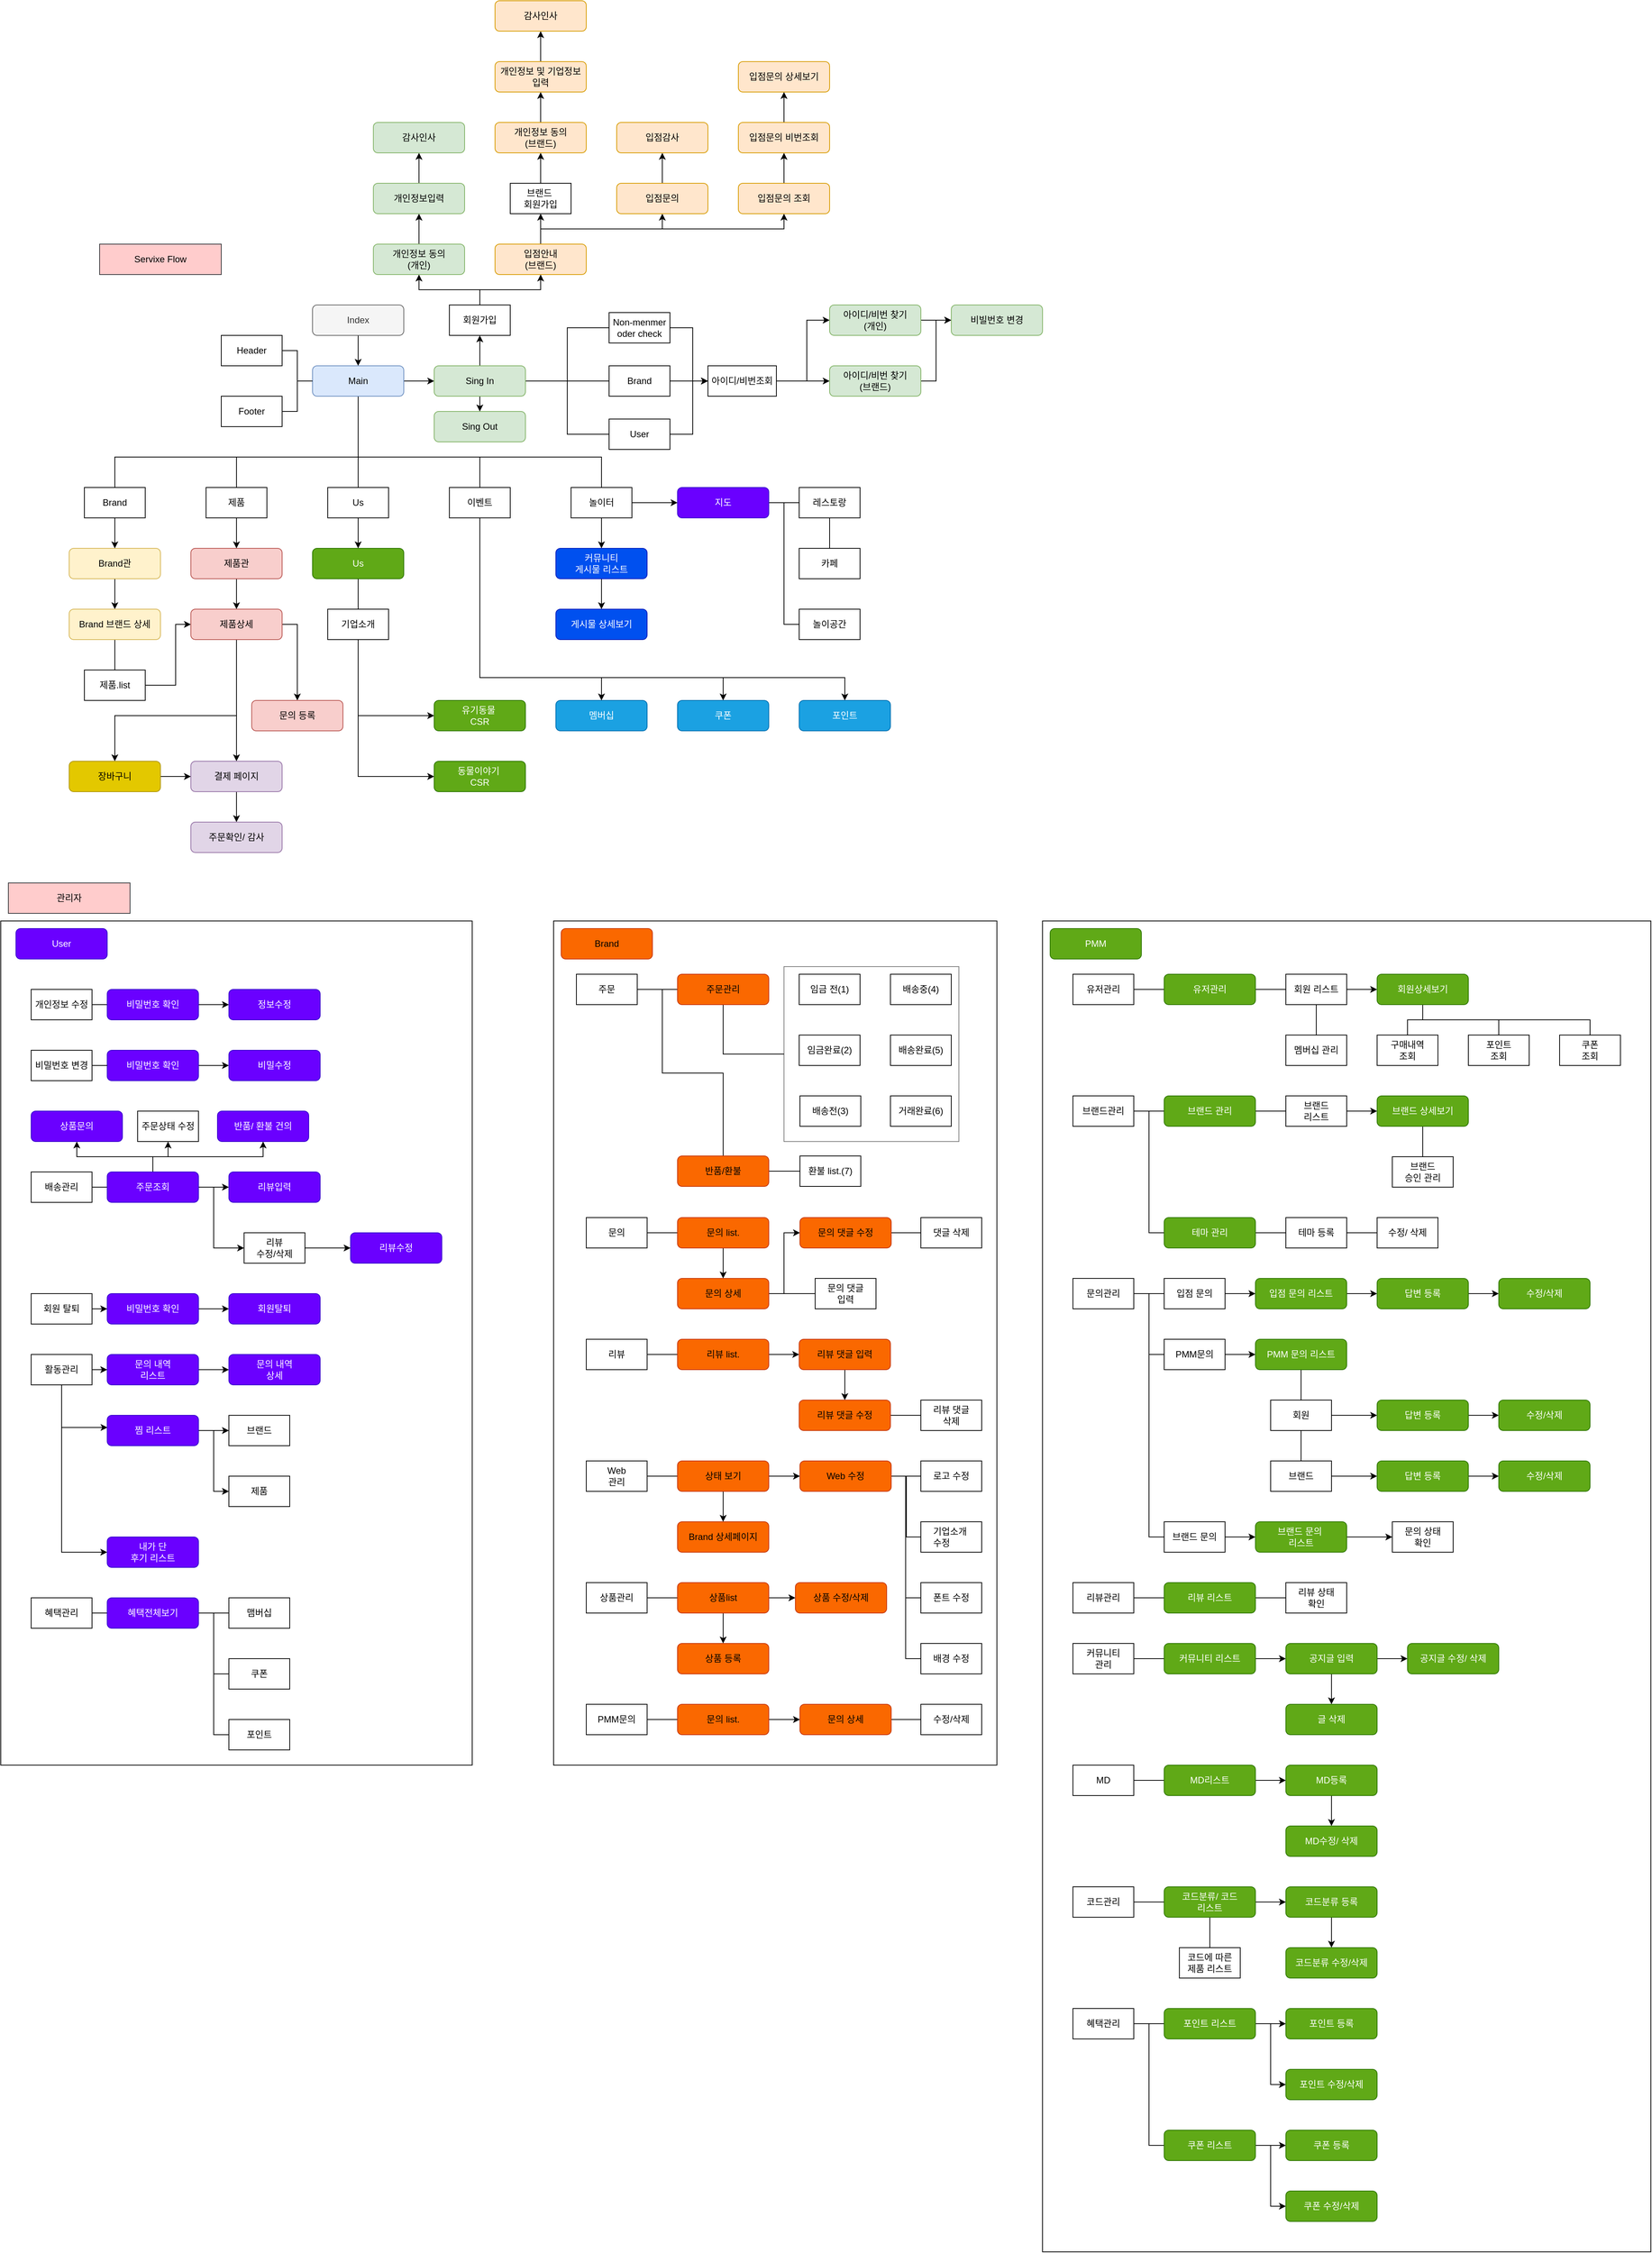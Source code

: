 <mxfile version="20.2.3" type="device"><diagram id="duD9qTHuybwzJBvPu7cJ" name="페이지-1"><mxGraphModel dx="1422" dy="2034" grid="1" gridSize="10" guides="1" tooltips="1" connect="1" arrows="1" fold="1" page="1" pageScale="1" pageWidth="827" pageHeight="1169" math="0" shadow="0"><root><mxCell id="0"/><mxCell id="1" parent="0"/><mxCell id="7jOIh2ZfEE7cw8fkub9I-108" value="" style="rounded=0;whiteSpace=wrap;html=1;fillStyle=auto;strokeColor=default;fillColor=none;labelBackgroundColor=default;endArrow=none;fontSize=11;endFill=0;" parent="1" vertex="1"><mxGeometry x="1520" y="930" width="800" height="1750" as="geometry"/></mxCell><mxCell id="j5XR7Iv-doTEr0SLHJL8-120" value="" style="rounded=0;whiteSpace=wrap;html=1;fillStyle=auto;strokeColor=default;fillColor=none;" parent="1" vertex="1"><mxGeometry x="877" y="930" width="583" height="1110" as="geometry"/></mxCell><mxCell id="BKVz_0VcQ1WfgfFRJfyA-144" value="" style="rounded=0;whiteSpace=wrap;html=1;gradientColor=none;opacity=50;" parent="1" vertex="1"><mxGeometry x="1180" y="990" width="230" height="230" as="geometry"/></mxCell><mxCell id="j5XR7Iv-doTEr0SLHJL8-113" value="" style="rounded=0;whiteSpace=wrap;html=1;fillStyle=auto;strokeColor=default;fillColor=none;" parent="1" vertex="1"><mxGeometry x="150" y="930" width="620" height="1110" as="geometry"/></mxCell><mxCell id="j5XR7Iv-doTEr0SLHJL8-46" style="edgeStyle=orthogonalEdgeStyle;rounded=0;orthogonalLoop=1;jettySize=auto;html=1;entryX=0.5;entryY=0;entryDx=0;entryDy=0;" parent="1" source="j5XR7Iv-doTEr0SLHJL8-1" target="j5XR7Iv-doTEr0SLHJL8-3" edge="1"><mxGeometry relative="1" as="geometry"/></mxCell><mxCell id="j5XR7Iv-doTEr0SLHJL8-1" value="Index" style="rounded=1;whiteSpace=wrap;html=1;fillColor=#f5f5f5;fontColor=#333333;strokeColor=#666666;" parent="1" vertex="1"><mxGeometry x="560" y="120" width="120" height="40" as="geometry"/></mxCell><mxCell id="j5XR7Iv-doTEr0SLHJL8-47" style="edgeStyle=orthogonalEdgeStyle;rounded=0;orthogonalLoop=1;jettySize=auto;html=1;entryX=0.5;entryY=0;entryDx=0;entryDy=0;endArrow=none;endFill=0;" parent="1" source="j5XR7Iv-doTEr0SLHJL8-3" target="j5XR7Iv-doTEr0SLHJL8-28" edge="1"><mxGeometry relative="1" as="geometry"/></mxCell><mxCell id="j5XR7Iv-doTEr0SLHJL8-50" style="edgeStyle=orthogonalEdgeStyle;rounded=0;orthogonalLoop=1;jettySize=auto;html=1;entryX=0.5;entryY=0;entryDx=0;entryDy=0;endArrow=none;endFill=0;" parent="1" source="j5XR7Iv-doTEr0SLHJL8-3" target="j5XR7Iv-doTEr0SLHJL8-27" edge="1"><mxGeometry relative="1" as="geometry"><Array as="points"><mxPoint x="620" y="320"/><mxPoint x="460" y="320"/></Array></mxGeometry></mxCell><mxCell id="j5XR7Iv-doTEr0SLHJL8-51" style="edgeStyle=orthogonalEdgeStyle;rounded=0;orthogonalLoop=1;jettySize=auto;html=1;entryX=0.5;entryY=0;entryDx=0;entryDy=0;endArrow=none;endFill=0;" parent="1" source="j5XR7Iv-doTEr0SLHJL8-3" target="j5XR7Iv-doTEr0SLHJL8-26" edge="1"><mxGeometry relative="1" as="geometry"><Array as="points"><mxPoint x="620" y="320"/><mxPoint x="300" y="320"/></Array></mxGeometry></mxCell><mxCell id="j5XR7Iv-doTEr0SLHJL8-52" style="edgeStyle=orthogonalEdgeStyle;rounded=0;orthogonalLoop=1;jettySize=auto;html=1;entryX=0.5;entryY=0;entryDx=0;entryDy=0;endArrow=none;endFill=0;" parent="1" source="j5XR7Iv-doTEr0SLHJL8-3" target="j5XR7Iv-doTEr0SLHJL8-29" edge="1"><mxGeometry relative="1" as="geometry"><Array as="points"><mxPoint x="620" y="320"/><mxPoint x="780" y="320"/></Array></mxGeometry></mxCell><mxCell id="j5XR7Iv-doTEr0SLHJL8-54" style="edgeStyle=orthogonalEdgeStyle;rounded=0;orthogonalLoop=1;jettySize=auto;html=1;entryX=0.5;entryY=0;entryDx=0;entryDy=0;endArrow=none;endFill=0;" parent="1" source="j5XR7Iv-doTEr0SLHJL8-3" target="j5XR7Iv-doTEr0SLHJL8-30" edge="1"><mxGeometry relative="1" as="geometry"><Array as="points"><mxPoint x="620" y="320"/><mxPoint x="940" y="320"/></Array></mxGeometry></mxCell><mxCell id="j5XR7Iv-doTEr0SLHJL8-55" style="edgeStyle=orthogonalEdgeStyle;rounded=0;orthogonalLoop=1;jettySize=auto;html=1;entryX=0;entryY=0.5;entryDx=0;entryDy=0;" parent="1" source="j5XR7Iv-doTEr0SLHJL8-3" target="j5XR7Iv-doTEr0SLHJL8-6" edge="1"><mxGeometry relative="1" as="geometry"/></mxCell><mxCell id="j5XR7Iv-doTEr0SLHJL8-3" value="Main" style="rounded=1;whiteSpace=wrap;html=1;fillColor=#dae8fc;strokeColor=#6c8ebf;" parent="1" vertex="1"><mxGeometry x="560" y="200" width="120" height="40" as="geometry"/></mxCell><mxCell id="j5XR7Iv-doTEr0SLHJL8-48" style="edgeStyle=orthogonalEdgeStyle;rounded=0;orthogonalLoop=1;jettySize=auto;html=1;endArrow=none;endFill=0;" parent="1" source="j5XR7Iv-doTEr0SLHJL8-4" target="j5XR7Iv-doTEr0SLHJL8-3" edge="1"><mxGeometry relative="1" as="geometry"/></mxCell><mxCell id="j5XR7Iv-doTEr0SLHJL8-4" value="Header" style="rounded=0;whiteSpace=wrap;html=1;" parent="1" vertex="1"><mxGeometry x="440" y="160" width="80" height="40" as="geometry"/></mxCell><mxCell id="j5XR7Iv-doTEr0SLHJL8-49" style="edgeStyle=orthogonalEdgeStyle;rounded=0;orthogonalLoop=1;jettySize=auto;html=1;entryX=0;entryY=0.5;entryDx=0;entryDy=0;endArrow=none;endFill=0;" parent="1" source="j5XR7Iv-doTEr0SLHJL8-5" target="j5XR7Iv-doTEr0SLHJL8-3" edge="1"><mxGeometry relative="1" as="geometry"/></mxCell><mxCell id="j5XR7Iv-doTEr0SLHJL8-5" value="Footer" style="rounded=0;whiteSpace=wrap;html=1;" parent="1" vertex="1"><mxGeometry x="440" y="240" width="80" height="40" as="geometry"/></mxCell><mxCell id="j5XR7Iv-doTEr0SLHJL8-56" style="edgeStyle=orthogonalEdgeStyle;rounded=0;orthogonalLoop=1;jettySize=auto;html=1;" parent="1" source="j5XR7Iv-doTEr0SLHJL8-6" target="j5XR7Iv-doTEr0SLHJL8-8" edge="1"><mxGeometry relative="1" as="geometry"/></mxCell><mxCell id="j5XR7Iv-doTEr0SLHJL8-58" style="edgeStyle=orthogonalEdgeStyle;rounded=0;orthogonalLoop=1;jettySize=auto;html=1;" parent="1" source="j5XR7Iv-doTEr0SLHJL8-6" edge="1"><mxGeometry relative="1" as="geometry"><mxPoint x="780" y="160" as="targetPoint"/></mxGeometry></mxCell><mxCell id="j5XR7Iv-doTEr0SLHJL8-59" style="edgeStyle=orthogonalEdgeStyle;rounded=0;orthogonalLoop=1;jettySize=auto;html=1;entryX=0;entryY=0.5;entryDx=0;entryDy=0;endArrow=none;endFill=0;" parent="1" source="j5XR7Iv-doTEr0SLHJL8-6" target="j5XR7Iv-doTEr0SLHJL8-12" edge="1"><mxGeometry relative="1" as="geometry"/></mxCell><mxCell id="j5XR7Iv-doTEr0SLHJL8-60" style="edgeStyle=orthogonalEdgeStyle;rounded=0;orthogonalLoop=1;jettySize=auto;html=1;entryX=0;entryY=0.5;entryDx=0;entryDy=0;endArrow=none;endFill=0;" parent="1" source="j5XR7Iv-doTEr0SLHJL8-6" target="j5XR7Iv-doTEr0SLHJL8-11" edge="1"><mxGeometry relative="1" as="geometry"/></mxCell><mxCell id="j5XR7Iv-doTEr0SLHJL8-61" style="edgeStyle=orthogonalEdgeStyle;rounded=0;orthogonalLoop=1;jettySize=auto;html=1;entryX=0;entryY=0.5;entryDx=0;entryDy=0;endArrow=none;endFill=0;" parent="1" source="j5XR7Iv-doTEr0SLHJL8-6" target="j5XR7Iv-doTEr0SLHJL8-13" edge="1"><mxGeometry relative="1" as="geometry"/></mxCell><mxCell id="j5XR7Iv-doTEr0SLHJL8-6" value="Sing In" style="rounded=1;whiteSpace=wrap;html=1;fillColor=#d5e8d4;strokeColor=#82b366;" parent="1" vertex="1"><mxGeometry x="720" y="200" width="120" height="40" as="geometry"/></mxCell><mxCell id="j5XR7Iv-doTEr0SLHJL8-8" value="Sing Out" style="rounded=1;whiteSpace=wrap;html=1;fillColor=#d5e8d4;strokeColor=#82b366;" parent="1" vertex="1"><mxGeometry x="720" y="260" width="120" height="40" as="geometry"/></mxCell><mxCell id="BKVz_0VcQ1WfgfFRJfyA-10" style="edgeStyle=orthogonalEdgeStyle;rounded=0;orthogonalLoop=1;jettySize=auto;html=1;entryX=0;entryY=0.5;entryDx=0;entryDy=0;" parent="1" source="j5XR7Iv-doTEr0SLHJL8-11" edge="1"><mxGeometry relative="1" as="geometry"><mxPoint x="1080" y="220" as="targetPoint"/><Array as="points"><mxPoint x="1060" y="290"/><mxPoint x="1060" y="220"/></Array></mxGeometry></mxCell><mxCell id="j5XR7Iv-doTEr0SLHJL8-11" value="User" style="rounded=0;whiteSpace=wrap;html=1;" parent="1" vertex="1"><mxGeometry x="950" y="270" width="80" height="40" as="geometry"/></mxCell><mxCell id="BKVz_0VcQ1WfgfFRJfyA-9" style="edgeStyle=orthogonalEdgeStyle;rounded=0;orthogonalLoop=1;jettySize=auto;html=1;entryX=0;entryY=0.5;entryDx=0;entryDy=0;" parent="1" source="j5XR7Iv-doTEr0SLHJL8-12" edge="1"><mxGeometry relative="1" as="geometry"><mxPoint x="1080" y="220" as="targetPoint"/></mxGeometry></mxCell><mxCell id="j5XR7Iv-doTEr0SLHJL8-12" value="Brand" style="rounded=0;whiteSpace=wrap;html=1;" parent="1" vertex="1"><mxGeometry x="950" y="200" width="80" height="40" as="geometry"/></mxCell><mxCell id="BKVz_0VcQ1WfgfFRJfyA-8" style="edgeStyle=orthogonalEdgeStyle;rounded=0;orthogonalLoop=1;jettySize=auto;html=1;entryX=0;entryY=0.5;entryDx=0;entryDy=0;" parent="1" source="j5XR7Iv-doTEr0SLHJL8-13" edge="1"><mxGeometry relative="1" as="geometry"><mxPoint x="1080" y="220" as="targetPoint"/><Array as="points"><mxPoint x="1060" y="150"/><mxPoint x="1060" y="220"/></Array></mxGeometry></mxCell><mxCell id="j5XR7Iv-doTEr0SLHJL8-13" value="Non-menmer&lt;br&gt;oder check" style="rounded=0;whiteSpace=wrap;html=1;" parent="1" vertex="1"><mxGeometry x="950" y="130" width="80" height="40" as="geometry"/></mxCell><mxCell id="j5XR7Iv-doTEr0SLHJL8-65" style="edgeStyle=orthogonalEdgeStyle;rounded=0;orthogonalLoop=1;jettySize=auto;html=1;" parent="1" source="j5XR7Iv-doTEr0SLHJL8-17" edge="1"><mxGeometry relative="1" as="geometry"><mxPoint x="860" as="targetPoint"/></mxGeometry></mxCell><mxCell id="j5XR7Iv-doTEr0SLHJL8-66" style="edgeStyle=orthogonalEdgeStyle;rounded=0;orthogonalLoop=1;jettySize=auto;html=1;entryX=0.5;entryY=1;entryDx=0;entryDy=0;" parent="1" source="j5XR7Iv-doTEr0SLHJL8-17" target="j5XR7Iv-doTEr0SLHJL8-18" edge="1"><mxGeometry relative="1" as="geometry"><Array as="points"><mxPoint x="860" y="20"/><mxPoint x="1020" y="20"/></Array></mxGeometry></mxCell><mxCell id="BKVz_0VcQ1WfgfFRJfyA-35" style="edgeStyle=orthogonalEdgeStyle;rounded=0;orthogonalLoop=1;jettySize=auto;html=1;entryX=0.5;entryY=1;entryDx=0;entryDy=0;" parent="1" source="j5XR7Iv-doTEr0SLHJL8-17" target="BKVz_0VcQ1WfgfFRJfyA-34" edge="1"><mxGeometry relative="1" as="geometry"><Array as="points"><mxPoint x="860" y="20"/><mxPoint x="1180" y="20"/></Array></mxGeometry></mxCell><mxCell id="j5XR7Iv-doTEr0SLHJL8-17" value="입점안내&lt;br&gt;(브랜드)" style="rounded=1;whiteSpace=wrap;html=1;fillColor=#ffe6cc;strokeColor=#d79b00;" parent="1" vertex="1"><mxGeometry x="800" y="40" width="120" height="40" as="geometry"/></mxCell><mxCell id="BKVz_0VcQ1WfgfFRJfyA-33" style="edgeStyle=orthogonalEdgeStyle;rounded=0;orthogonalLoop=1;jettySize=auto;html=1;entryX=0.5;entryY=1;entryDx=0;entryDy=0;" parent="1" source="j5XR7Iv-doTEr0SLHJL8-18" target="BKVz_0VcQ1WfgfFRJfyA-32" edge="1"><mxGeometry relative="1" as="geometry"/></mxCell><mxCell id="j5XR7Iv-doTEr0SLHJL8-18" value="입점문의" style="rounded=1;whiteSpace=wrap;html=1;fillColor=#ffe6cc;strokeColor=#d79b00;" parent="1" vertex="1"><mxGeometry x="960" y="-40" width="120" height="40" as="geometry"/></mxCell><mxCell id="j5XR7Iv-doTEr0SLHJL8-68" style="edgeStyle=orthogonalEdgeStyle;rounded=0;orthogonalLoop=1;jettySize=auto;html=1;entryX=0.5;entryY=0;entryDx=0;entryDy=0;" parent="1" source="j5XR7Iv-doTEr0SLHJL8-19" target="j5XR7Iv-doTEr0SLHJL8-25" edge="1"><mxGeometry relative="1" as="geometry"/></mxCell><mxCell id="j5XR7Iv-doTEr0SLHJL8-19" value="Brand관" style="rounded=1;whiteSpace=wrap;html=1;fillColor=#fff2cc;strokeColor=#d6b656;" parent="1" vertex="1"><mxGeometry x="240" y="440" width="120" height="40" as="geometry"/></mxCell><mxCell id="j5XR7Iv-doTEr0SLHJL8-72" style="edgeStyle=orthogonalEdgeStyle;rounded=0;orthogonalLoop=1;jettySize=auto;html=1;entryX=0.5;entryY=0;entryDx=0;entryDy=0;" parent="1" source="j5XR7Iv-doTEr0SLHJL8-21" target="j5XR7Iv-doTEr0SLHJL8-33" edge="1"><mxGeometry relative="1" as="geometry"/></mxCell><mxCell id="j5XR7Iv-doTEr0SLHJL8-21" value="제품관" style="rounded=1;whiteSpace=wrap;html=1;fillColor=#f8cecc;strokeColor=#b85450;" parent="1" vertex="1"><mxGeometry x="400" y="440" width="120" height="40" as="geometry"/></mxCell><mxCell id="j5XR7Iv-doTEr0SLHJL8-22" value="멤버십" style="rounded=1;whiteSpace=wrap;html=1;fillColor=#1ba1e2;fontColor=#ffffff;strokeColor=#006EAF;" parent="1" vertex="1"><mxGeometry x="880" y="640" width="120" height="40" as="geometry"/></mxCell><mxCell id="j5XR7Iv-doTEr0SLHJL8-75" style="edgeStyle=orthogonalEdgeStyle;rounded=0;orthogonalLoop=1;jettySize=auto;html=1;entryX=0.5;entryY=0;entryDx=0;entryDy=0;endArrow=none;endFill=0;" parent="1" source="j5XR7Iv-doTEr0SLHJL8-23" target="j5XR7Iv-doTEr0SLHJL8-35" edge="1"><mxGeometry relative="1" as="geometry"/></mxCell><mxCell id="j5XR7Iv-doTEr0SLHJL8-23" value="Us" style="rounded=1;whiteSpace=wrap;html=1;fillColor=#60a917;fontColor=#ffffff;strokeColor=#2D7600;" parent="1" vertex="1"><mxGeometry x="560" y="440" width="120" height="40" as="geometry"/></mxCell><mxCell id="j5XR7Iv-doTEr0SLHJL8-69" style="edgeStyle=orthogonalEdgeStyle;rounded=0;orthogonalLoop=1;jettySize=auto;html=1;entryX=0.5;entryY=0;entryDx=0;entryDy=0;endArrow=none;endFill=0;" parent="1" source="j5XR7Iv-doTEr0SLHJL8-25" target="j5XR7Iv-doTEr0SLHJL8-32" edge="1"><mxGeometry relative="1" as="geometry"/></mxCell><mxCell id="j5XR7Iv-doTEr0SLHJL8-25" value="Brand 브랜드 상세" style="rounded=1;whiteSpace=wrap;html=1;fillColor=#fff2cc;strokeColor=#d6b656;" parent="1" vertex="1"><mxGeometry x="240" y="520" width="120" height="40" as="geometry"/></mxCell><mxCell id="j5XR7Iv-doTEr0SLHJL8-67" style="edgeStyle=orthogonalEdgeStyle;rounded=0;orthogonalLoop=1;jettySize=auto;html=1;entryX=0.5;entryY=0;entryDx=0;entryDy=0;endArrow=classic;endFill=1;" parent="1" source="j5XR7Iv-doTEr0SLHJL8-26" target="j5XR7Iv-doTEr0SLHJL8-19" edge="1"><mxGeometry relative="1" as="geometry"/></mxCell><mxCell id="j5XR7Iv-doTEr0SLHJL8-26" value="Brand" style="rounded=0;whiteSpace=wrap;html=1;" parent="1" vertex="1"><mxGeometry x="260" y="360" width="80" height="40" as="geometry"/></mxCell><mxCell id="j5XR7Iv-doTEr0SLHJL8-71" style="edgeStyle=orthogonalEdgeStyle;rounded=0;orthogonalLoop=1;jettySize=auto;html=1;entryX=0.5;entryY=0;entryDx=0;entryDy=0;endArrow=classic;endFill=1;" parent="1" source="j5XR7Iv-doTEr0SLHJL8-27" target="j5XR7Iv-doTEr0SLHJL8-21" edge="1"><mxGeometry relative="1" as="geometry"/></mxCell><mxCell id="j5XR7Iv-doTEr0SLHJL8-27" value="제품" style="rounded=0;whiteSpace=wrap;html=1;" parent="1" vertex="1"><mxGeometry x="420" y="360" width="80" height="40" as="geometry"/></mxCell><mxCell id="BKVz_0VcQ1WfgfFRJfyA-51" style="edgeStyle=orthogonalEdgeStyle;rounded=0;orthogonalLoop=1;jettySize=auto;html=1;entryX=0.5;entryY=0;entryDx=0;entryDy=0;" parent="1" source="j5XR7Iv-doTEr0SLHJL8-28" target="j5XR7Iv-doTEr0SLHJL8-23" edge="1"><mxGeometry relative="1" as="geometry"/></mxCell><mxCell id="j5XR7Iv-doTEr0SLHJL8-28" value="Us" style="rounded=0;whiteSpace=wrap;html=1;" parent="1" vertex="1"><mxGeometry x="580" y="360" width="80" height="40" as="geometry"/></mxCell><mxCell id="BKVz_0VcQ1WfgfFRJfyA-50" style="edgeStyle=orthogonalEdgeStyle;rounded=0;orthogonalLoop=1;jettySize=auto;html=1;entryX=0.5;entryY=0;entryDx=0;entryDy=0;" parent="1" source="j5XR7Iv-doTEr0SLHJL8-29" target="j5XR7Iv-doTEr0SLHJL8-22" edge="1"><mxGeometry relative="1" as="geometry"><Array as="points"><mxPoint x="780" y="610"/><mxPoint x="940" y="610"/></Array></mxGeometry></mxCell><mxCell id="BKVz_0VcQ1WfgfFRJfyA-52" style="edgeStyle=orthogonalEdgeStyle;rounded=0;orthogonalLoop=1;jettySize=auto;html=1;entryX=0.5;entryY=0;entryDx=0;entryDy=0;" parent="1" source="j5XR7Iv-doTEr0SLHJL8-29" target="BKVz_0VcQ1WfgfFRJfyA-48" edge="1"><mxGeometry relative="1" as="geometry"><Array as="points"><mxPoint x="780" y="610"/><mxPoint x="1100" y="610"/></Array></mxGeometry></mxCell><mxCell id="BKVz_0VcQ1WfgfFRJfyA-53" style="edgeStyle=orthogonalEdgeStyle;rounded=0;orthogonalLoop=1;jettySize=auto;html=1;" parent="1" source="j5XR7Iv-doTEr0SLHJL8-29" target="BKVz_0VcQ1WfgfFRJfyA-49" edge="1"><mxGeometry relative="1" as="geometry"><Array as="points"><mxPoint x="780" y="610"/><mxPoint x="1260" y="610"/></Array></mxGeometry></mxCell><mxCell id="j5XR7Iv-doTEr0SLHJL8-29" value="이벤트" style="rounded=0;whiteSpace=wrap;html=1;" parent="1" vertex="1"><mxGeometry x="740" y="360" width="80" height="40" as="geometry"/></mxCell><mxCell id="BKVz_0VcQ1WfgfFRJfyA-58" style="edgeStyle=orthogonalEdgeStyle;rounded=0;orthogonalLoop=1;jettySize=auto;html=1;entryX=0;entryY=0.5;entryDx=0;entryDy=0;" parent="1" source="j5XR7Iv-doTEr0SLHJL8-30" target="j5XR7Iv-doTEr0SLHJL8-42" edge="1"><mxGeometry relative="1" as="geometry"/></mxCell><mxCell id="BKVz_0VcQ1WfgfFRJfyA-59" style="edgeStyle=orthogonalEdgeStyle;rounded=0;orthogonalLoop=1;jettySize=auto;html=1;entryX=0.5;entryY=0;entryDx=0;entryDy=0;" parent="1" source="j5XR7Iv-doTEr0SLHJL8-30" target="j5XR7Iv-doTEr0SLHJL8-41" edge="1"><mxGeometry relative="1" as="geometry"/></mxCell><mxCell id="j5XR7Iv-doTEr0SLHJL8-30" value="놀이터" style="rounded=0;whiteSpace=wrap;html=1;" parent="1" vertex="1"><mxGeometry x="900" y="360" width="80" height="40" as="geometry"/></mxCell><mxCell id="j5XR7Iv-doTEr0SLHJL8-70" style="edgeStyle=orthogonalEdgeStyle;rounded=0;orthogonalLoop=1;jettySize=auto;html=1;entryX=0;entryY=0.5;entryDx=0;entryDy=0;" parent="1" source="j5XR7Iv-doTEr0SLHJL8-32" target="j5XR7Iv-doTEr0SLHJL8-33" edge="1"><mxGeometry relative="1" as="geometry"><Array as="points"><mxPoint x="380" y="620"/><mxPoint x="380" y="540"/></Array></mxGeometry></mxCell><mxCell id="j5XR7Iv-doTEr0SLHJL8-32" value="제품.list" style="rounded=0;whiteSpace=wrap;html=1;" parent="1" vertex="1"><mxGeometry x="260" y="600" width="80" height="40" as="geometry"/></mxCell><mxCell id="j5XR7Iv-doTEr0SLHJL8-73" style="edgeStyle=orthogonalEdgeStyle;rounded=0;orthogonalLoop=1;jettySize=auto;html=1;entryX=0.5;entryY=0;entryDx=0;entryDy=0;" parent="1" source="j5XR7Iv-doTEr0SLHJL8-33" target="j5XR7Iv-doTEr0SLHJL8-34" edge="1"><mxGeometry relative="1" as="geometry"/></mxCell><mxCell id="BKVz_0VcQ1WfgfFRJfyA-63" style="edgeStyle=orthogonalEdgeStyle;rounded=0;orthogonalLoop=1;jettySize=auto;html=1;entryX=0.5;entryY=0;entryDx=0;entryDy=0;" parent="1" source="j5XR7Iv-doTEr0SLHJL8-33" target="BKVz_0VcQ1WfgfFRJfyA-62" edge="1"><mxGeometry relative="1" as="geometry"><Array as="points"><mxPoint x="460" y="660"/><mxPoint x="300" y="660"/></Array></mxGeometry></mxCell><mxCell id="BKVz_0VcQ1WfgfFRJfyA-68" style="edgeStyle=orthogonalEdgeStyle;rounded=0;orthogonalLoop=1;jettySize=auto;html=1;endArrow=none;endFill=0;" parent="1" source="j5XR7Iv-doTEr0SLHJL8-33" edge="1"><mxGeometry relative="1" as="geometry"><mxPoint x="540" y="600" as="targetPoint"/><Array as="points"><mxPoint x="540" y="540"/></Array></mxGeometry></mxCell><mxCell id="BKVz_0VcQ1WfgfFRJfyA-71" style="edgeStyle=orthogonalEdgeStyle;rounded=0;orthogonalLoop=1;jettySize=auto;html=1;endArrow=classic;endFill=1;entryX=0.5;entryY=0;entryDx=0;entryDy=0;" parent="1" source="j5XR7Iv-doTEr0SLHJL8-33" target="BKVz_0VcQ1WfgfFRJfyA-70" edge="1"><mxGeometry relative="1" as="geometry"><mxPoint x="540" y="840" as="targetPoint"/><Array as="points"><mxPoint x="540" y="540"/></Array></mxGeometry></mxCell><mxCell id="j5XR7Iv-doTEr0SLHJL8-33" value="제품상세" style="rounded=1;whiteSpace=wrap;html=1;fillColor=#f8cecc;strokeColor=#b85450;" parent="1" vertex="1"><mxGeometry x="400" y="520" width="120" height="40" as="geometry"/></mxCell><mxCell id="BKVz_0VcQ1WfgfFRJfyA-66" style="edgeStyle=orthogonalEdgeStyle;rounded=0;orthogonalLoop=1;jettySize=auto;html=1;entryX=0.5;entryY=0;entryDx=0;entryDy=0;" parent="1" source="j5XR7Iv-doTEr0SLHJL8-34" target="BKVz_0VcQ1WfgfFRJfyA-65" edge="1"><mxGeometry relative="1" as="geometry"/></mxCell><mxCell id="j5XR7Iv-doTEr0SLHJL8-34" value="결제 페이지" style="rounded=1;whiteSpace=wrap;html=1;fillColor=#e1d5e7;strokeColor=#9673a6;" parent="1" vertex="1"><mxGeometry x="400" y="720" width="120" height="40" as="geometry"/></mxCell><mxCell id="BKVz_0VcQ1WfgfFRJfyA-56" style="edgeStyle=orthogonalEdgeStyle;rounded=0;orthogonalLoop=1;jettySize=auto;html=1;entryX=0;entryY=0.5;entryDx=0;entryDy=0;" parent="1" source="j5XR7Iv-doTEr0SLHJL8-35" target="BKVz_0VcQ1WfgfFRJfyA-54" edge="1"><mxGeometry relative="1" as="geometry"><Array as="points"><mxPoint x="620" y="660"/></Array></mxGeometry></mxCell><mxCell id="BKVz_0VcQ1WfgfFRJfyA-57" style="edgeStyle=orthogonalEdgeStyle;rounded=0;orthogonalLoop=1;jettySize=auto;html=1;entryX=0;entryY=0.5;entryDx=0;entryDy=0;" parent="1" source="j5XR7Iv-doTEr0SLHJL8-35" target="BKVz_0VcQ1WfgfFRJfyA-55" edge="1"><mxGeometry relative="1" as="geometry"><Array as="points"><mxPoint x="620" y="740"/></Array></mxGeometry></mxCell><mxCell id="j5XR7Iv-doTEr0SLHJL8-35" value="기업소개" style="rounded=0;whiteSpace=wrap;html=1;" parent="1" vertex="1"><mxGeometry x="580" y="520" width="80" height="40" as="geometry"/></mxCell><mxCell id="BKVz_0VcQ1WfgfFRJfyA-61" style="edgeStyle=orthogonalEdgeStyle;rounded=0;orthogonalLoop=1;jettySize=auto;html=1;entryX=0.5;entryY=0;entryDx=0;entryDy=0;" parent="1" source="j5XR7Iv-doTEr0SLHJL8-41" target="BKVz_0VcQ1WfgfFRJfyA-60" edge="1"><mxGeometry relative="1" as="geometry"/></mxCell><mxCell id="j5XR7Iv-doTEr0SLHJL8-41" value="커뮤니티&lt;br&gt;게시물 리스트" style="rounded=1;whiteSpace=wrap;html=1;fillColor=#0050ef;fontColor=#ffffff;strokeColor=#001DBC;" parent="1" vertex="1"><mxGeometry x="880" y="440" width="120" height="40" as="geometry"/></mxCell><mxCell id="j5XR7Iv-doTEr0SLHJL8-85" style="edgeStyle=orthogonalEdgeStyle;rounded=0;orthogonalLoop=1;jettySize=auto;html=1;endArrow=none;endFill=0;" parent="1" source="j5XR7Iv-doTEr0SLHJL8-42" target="j5XR7Iv-doTEr0SLHJL8-44" edge="1"><mxGeometry relative="1" as="geometry"/></mxCell><mxCell id="j5XR7Iv-doTEr0SLHJL8-86" style="edgeStyle=orthogonalEdgeStyle;rounded=0;orthogonalLoop=1;jettySize=auto;html=1;entryX=0;entryY=0.5;entryDx=0;entryDy=0;endArrow=none;endFill=0;" parent="1" source="j5XR7Iv-doTEr0SLHJL8-42" target="j5XR7Iv-doTEr0SLHJL8-43" edge="1"><mxGeometry relative="1" as="geometry"/></mxCell><mxCell id="j5XR7Iv-doTEr0SLHJL8-87" style="edgeStyle=orthogonalEdgeStyle;rounded=0;orthogonalLoop=1;jettySize=auto;html=1;entryX=0;entryY=0.5;entryDx=0;entryDy=0;endArrow=none;endFill=0;" parent="1" source="j5XR7Iv-doTEr0SLHJL8-42" target="j5XR7Iv-doTEr0SLHJL8-45" edge="1"><mxGeometry relative="1" as="geometry"/></mxCell><mxCell id="j5XR7Iv-doTEr0SLHJL8-42" value="지도" style="rounded=1;whiteSpace=wrap;html=1;fillColor=#6a00ff;fontColor=#ffffff;strokeColor=#3700CC;" parent="1" vertex="1"><mxGeometry x="1040" y="360" width="120" height="40" as="geometry"/></mxCell><mxCell id="j5XR7Iv-doTEr0SLHJL8-43" value="레스토랑" style="rounded=0;whiteSpace=wrap;html=1;" parent="1" vertex="1"><mxGeometry x="1200" y="360" width="80" height="40" as="geometry"/></mxCell><mxCell id="j5XR7Iv-doTEr0SLHJL8-44" value="카페" style="rounded=0;whiteSpace=wrap;html=1;" parent="1" vertex="1"><mxGeometry x="1200" y="440" width="80" height="40" as="geometry"/></mxCell><mxCell id="j5XR7Iv-doTEr0SLHJL8-45" value="놀이공간" style="rounded=0;whiteSpace=wrap;html=1;" parent="1" vertex="1"><mxGeometry x="1200" y="520" width="80" height="40" as="geometry"/></mxCell><mxCell id="j5XR7Iv-doTEr0SLHJL8-91" value="Servixe Flow" style="text;html=1;strokeColor=#36393d;fillColor=#ffcccc;align=center;verticalAlign=middle;whiteSpace=wrap;rounded=0;fillStyle=auto;" parent="1" vertex="1"><mxGeometry x="280" y="40" width="160" height="40" as="geometry"/></mxCell><mxCell id="j5XR7Iv-doTEr0SLHJL8-94" value="관리자" style="text;html=1;strokeColor=#36393d;fillColor=#ffcccc;align=center;verticalAlign=middle;whiteSpace=wrap;rounded=0;fillStyle=auto;" parent="1" vertex="1"><mxGeometry x="160" y="880" width="160" height="40" as="geometry"/></mxCell><mxCell id="j5XR7Iv-doTEr0SLHJL8-95" value="User" style="rounded=1;whiteSpace=wrap;html=1;fillColor=#6a00ff;fontColor=#ffffff;strokeColor=#3700CC;" parent="1" vertex="1"><mxGeometry x="170" y="940" width="120" height="40" as="geometry"/></mxCell><mxCell id="BKVz_0VcQ1WfgfFRJfyA-89" style="edgeStyle=orthogonalEdgeStyle;rounded=0;orthogonalLoop=1;jettySize=auto;html=1;endArrow=none;endFill=0;" parent="1" source="j5XR7Iv-doTEr0SLHJL8-96" target="BKVz_0VcQ1WfgfFRJfyA-81" edge="1"><mxGeometry relative="1" as="geometry"/></mxCell><mxCell id="j5XR7Iv-doTEr0SLHJL8-96" value="개인정보 수정" style="rounded=0;whiteSpace=wrap;html=1;" parent="1" vertex="1"><mxGeometry x="190" y="1020" width="80" height="40" as="geometry"/></mxCell><mxCell id="BKVz_0VcQ1WfgfFRJfyA-109" style="edgeStyle=orthogonalEdgeStyle;rounded=0;orthogonalLoop=1;jettySize=auto;html=1;endArrow=classic;endFill=1;" parent="1" source="j5XR7Iv-doTEr0SLHJL8-97" target="BKVz_0VcQ1WfgfFRJfyA-107" edge="1"><mxGeometry relative="1" as="geometry"/></mxCell><mxCell id="j5XR7Iv-doTEr0SLHJL8-97" value="회원 탈퇴" style="rounded=0;whiteSpace=wrap;html=1;" parent="1" vertex="1"><mxGeometry x="190" y="1420" width="80" height="40" as="geometry"/></mxCell><mxCell id="BKVz_0VcQ1WfgfFRJfyA-133" style="edgeStyle=orthogonalEdgeStyle;rounded=0;orthogonalLoop=1;jettySize=auto;html=1;endArrow=none;endFill=0;" parent="1" source="j5XR7Iv-doTEr0SLHJL8-98" target="BKVz_0VcQ1WfgfFRJfyA-125" edge="1"><mxGeometry relative="1" as="geometry"/></mxCell><mxCell id="j5XR7Iv-doTEr0SLHJL8-98" value="혜택관리" style="rounded=0;whiteSpace=wrap;html=1;" parent="1" vertex="1"><mxGeometry x="190" y="1820" width="80" height="40" as="geometry"/></mxCell><mxCell id="BKVz_0VcQ1WfgfFRJfyA-115" style="edgeStyle=orthogonalEdgeStyle;rounded=0;orthogonalLoop=1;jettySize=auto;html=1;endArrow=classic;endFill=1;" parent="1" source="j5XR7Iv-doTEr0SLHJL8-99" target="BKVz_0VcQ1WfgfFRJfyA-111" edge="1"><mxGeometry relative="1" as="geometry"/></mxCell><mxCell id="BKVz_0VcQ1WfgfFRJfyA-118" style="edgeStyle=orthogonalEdgeStyle;rounded=0;orthogonalLoop=1;jettySize=auto;html=1;entryX=0.003;entryY=0.4;entryDx=0;entryDy=0;entryPerimeter=0;endArrow=classic;endFill=1;" parent="1" source="j5XR7Iv-doTEr0SLHJL8-99" target="BKVz_0VcQ1WfgfFRJfyA-117" edge="1"><mxGeometry relative="1" as="geometry"><Array as="points"><mxPoint x="230" y="1596"/></Array></mxGeometry></mxCell><mxCell id="BKVz_0VcQ1WfgfFRJfyA-123" style="edgeStyle=orthogonalEdgeStyle;rounded=0;orthogonalLoop=1;jettySize=auto;html=1;entryX=0;entryY=0.5;entryDx=0;entryDy=0;endArrow=classic;endFill=1;" parent="1" source="j5XR7Iv-doTEr0SLHJL8-99" target="BKVz_0VcQ1WfgfFRJfyA-122" edge="1"><mxGeometry relative="1" as="geometry"><Array as="points"><mxPoint x="230" y="1760"/></Array></mxGeometry></mxCell><mxCell id="j5XR7Iv-doTEr0SLHJL8-99" value="활동관리" style="rounded=0;whiteSpace=wrap;html=1;" parent="1" vertex="1"><mxGeometry x="190" y="1500" width="80" height="40" as="geometry"/></mxCell><mxCell id="BKVz_0VcQ1WfgfFRJfyA-84" style="edgeStyle=orthogonalEdgeStyle;rounded=0;orthogonalLoop=1;jettySize=auto;html=1;entryX=0;entryY=0.5;entryDx=0;entryDy=0;endArrow=none;endFill=0;" parent="1" source="j5XR7Iv-doTEr0SLHJL8-100" target="BKVz_0VcQ1WfgfFRJfyA-72" edge="1"><mxGeometry relative="1" as="geometry"/></mxCell><mxCell id="j5XR7Iv-doTEr0SLHJL8-100" value="배송관리" style="rounded=0;whiteSpace=wrap;html=1;" parent="1" vertex="1"><mxGeometry x="190" y="1260" width="80" height="40" as="geometry"/></mxCell><mxCell id="j5XR7Iv-doTEr0SLHJL8-104" value="Brand" style="rounded=1;whiteSpace=wrap;html=1;fillColor=#fa6800;strokeColor=#C73500;fontColor=#000000;" parent="1" vertex="1"><mxGeometry x="887" y="940" width="120" height="40" as="geometry"/></mxCell><mxCell id="rQkxkQBCtHec8H3V5UnH-47" style="edgeStyle=orthogonalEdgeStyle;rounded=0;orthogonalLoop=1;jettySize=auto;html=1;endArrow=none;endFill=0;" parent="1" source="j5XR7Iv-doTEr0SLHJL8-105" target="rQkxkQBCtHec8H3V5UnH-38" edge="1"><mxGeometry relative="1" as="geometry"/></mxCell><mxCell id="j5XR7Iv-doTEr0SLHJL8-105" value="상품관리" style="rounded=0;whiteSpace=wrap;html=1;" parent="1" vertex="1"><mxGeometry x="920" y="1800" width="80" height="40" as="geometry"/></mxCell><mxCell id="rQkxkQBCtHec8H3V5UnH-31" style="edgeStyle=orthogonalEdgeStyle;rounded=0;orthogonalLoop=1;jettySize=auto;html=1;endArrow=none;endFill=0;" parent="1" source="j5XR7Iv-doTEr0SLHJL8-106" target="rQkxkQBCtHec8H3V5UnH-25" edge="1"><mxGeometry relative="1" as="geometry"/></mxCell><mxCell id="j5XR7Iv-doTEr0SLHJL8-106" value="Web&lt;br&gt;관리" style="rounded=0;whiteSpace=wrap;html=1;" parent="1" vertex="1"><mxGeometry x="920" y="1640" width="80" height="40" as="geometry"/></mxCell><mxCell id="rQkxkQBCtHec8H3V5UnH-9" style="edgeStyle=orthogonalEdgeStyle;rounded=0;orthogonalLoop=1;jettySize=auto;html=1;endArrow=none;endFill=0;" parent="1" source="j5XR7Iv-doTEr0SLHJL8-107" target="rQkxkQBCtHec8H3V5UnH-5" edge="1"><mxGeometry relative="1" as="geometry"/></mxCell><mxCell id="j5XR7Iv-doTEr0SLHJL8-107" value="문의" style="rounded=0;whiteSpace=wrap;html=1;" parent="1" vertex="1"><mxGeometry x="920" y="1320" width="80" height="40" as="geometry"/></mxCell><mxCell id="BKVz_0VcQ1WfgfFRJfyA-142" style="edgeStyle=orthogonalEdgeStyle;rounded=0;orthogonalLoop=1;jettySize=auto;html=1;endArrow=none;endFill=0;" parent="1" source="j5XR7Iv-doTEr0SLHJL8-108" target="BKVz_0VcQ1WfgfFRJfyA-135" edge="1"><mxGeometry relative="1" as="geometry"/></mxCell><mxCell id="rQkxkQBCtHec8H3V5UnH-4" style="edgeStyle=orthogonalEdgeStyle;rounded=0;orthogonalLoop=1;jettySize=auto;html=1;endArrow=none;endFill=0;" parent="1" source="j5XR7Iv-doTEr0SLHJL8-108" target="BKVz_0VcQ1WfgfFRJfyA-150" edge="1"><mxGeometry relative="1" as="geometry"><Array as="points"><mxPoint x="1020" y="1020"/><mxPoint x="1020" y="1130"/><mxPoint x="1100" y="1130"/></Array></mxGeometry></mxCell><mxCell id="j5XR7Iv-doTEr0SLHJL8-108" value="주문" style="rounded=0;whiteSpace=wrap;html=1;" parent="1" vertex="1"><mxGeometry x="907" y="1000" width="80" height="40" as="geometry"/></mxCell><mxCell id="rQkxkQBCtHec8H3V5UnH-21" style="edgeStyle=orthogonalEdgeStyle;rounded=0;orthogonalLoop=1;jettySize=auto;html=1;endArrow=none;endFill=0;" parent="1" source="j5XR7Iv-doTEr0SLHJL8-109" target="rQkxkQBCtHec8H3V5UnH-15" edge="1"><mxGeometry relative="1" as="geometry"/></mxCell><mxCell id="j5XR7Iv-doTEr0SLHJL8-109" value="리뷰" style="rounded=0;whiteSpace=wrap;html=1;" parent="1" vertex="1"><mxGeometry x="920" y="1480" width="80" height="40" as="geometry"/></mxCell><mxCell id="j5XR7Iv-doTEr0SLHJL8-121" value="PMM" style="rounded=1;whiteSpace=wrap;html=1;fillColor=#60a917;fontColor=#ffffff;strokeColor=#2D7600;" parent="1" vertex="1"><mxGeometry x="1530" y="940" width="120" height="40" as="geometry"/></mxCell><mxCell id="7jOIh2ZfEE7cw8fkub9I-12" style="edgeStyle=orthogonalEdgeStyle;rounded=0;orthogonalLoop=1;jettySize=auto;html=1;entryX=0;entryY=0.5;entryDx=0;entryDy=0;endArrow=none;endFill=0;" parent="1" source="j5XR7Iv-doTEr0SLHJL8-122" target="7jOIh2ZfEE7cw8fkub9I-1" edge="1"><mxGeometry relative="1" as="geometry"/></mxCell><mxCell id="j5XR7Iv-doTEr0SLHJL8-122" value="유저관리" style="rounded=0;whiteSpace=wrap;html=1;" parent="1" vertex="1"><mxGeometry x="1560" y="1000" width="80" height="40" as="geometry"/></mxCell><mxCell id="7jOIh2ZfEE7cw8fkub9I-49" style="edgeStyle=orthogonalEdgeStyle;rounded=0;orthogonalLoop=1;jettySize=auto;html=1;entryX=0;entryY=0.5;entryDx=0;entryDy=0;endArrow=none;endFill=0;" parent="1" source="j5XR7Iv-doTEr0SLHJL8-123" target="7jOIh2ZfEE7cw8fkub9I-13" edge="1"><mxGeometry relative="1" as="geometry"/></mxCell><mxCell id="7jOIh2ZfEE7cw8fkub9I-51" style="edgeStyle=orthogonalEdgeStyle;rounded=0;orthogonalLoop=1;jettySize=auto;html=1;entryX=0;entryY=0.5;entryDx=0;entryDy=0;endArrow=none;endFill=0;" parent="1" source="j5XR7Iv-doTEr0SLHJL8-123" target="7jOIh2ZfEE7cw8fkub9I-14" edge="1"><mxGeometry relative="1" as="geometry"/></mxCell><mxCell id="j5XR7Iv-doTEr0SLHJL8-123" value="브랜드관리" style="rounded=0;whiteSpace=wrap;html=1;" parent="1" vertex="1"><mxGeometry x="1560" y="1160" width="80" height="40" as="geometry"/></mxCell><mxCell id="7jOIh2ZfEE7cw8fkub9I-67" style="edgeStyle=orthogonalEdgeStyle;rounded=0;orthogonalLoop=1;jettySize=auto;html=1;entryX=0;entryY=0.5;entryDx=0;entryDy=0;endArrow=none;endFill=0;" parent="1" source="j5XR7Iv-doTEr0SLHJL8-124" target="7jOIh2ZfEE7cw8fkub9I-63" edge="1"><mxGeometry relative="1" as="geometry"/></mxCell><mxCell id="j5XR7Iv-doTEr0SLHJL8-124" value="리뷰관리" style="rounded=0;whiteSpace=wrap;html=1;" parent="1" vertex="1"><mxGeometry x="1560" y="1800" width="80" height="40" as="geometry"/></mxCell><mxCell id="7jOIh2ZfEE7cw8fkub9I-94" style="edgeStyle=orthogonalEdgeStyle;rounded=0;orthogonalLoop=1;jettySize=auto;html=1;entryX=0;entryY=0.5;entryDx=0;entryDy=0;endArrow=none;endFill=0;" parent="1" source="j5XR7Iv-doTEr0SLHJL8-125" target="7jOIh2ZfEE7cw8fkub9I-85" edge="1"><mxGeometry relative="1" as="geometry"/></mxCell><mxCell id="7jOIh2ZfEE7cw8fkub9I-99" style="edgeStyle=orthogonalEdgeStyle;rounded=0;orthogonalLoop=1;jettySize=auto;html=1;entryX=0;entryY=0.5;entryDx=0;entryDy=0;endArrow=none;endFill=0;" parent="1" source="j5XR7Iv-doTEr0SLHJL8-125" target="7jOIh2ZfEE7cw8fkub9I-89" edge="1"><mxGeometry relative="1" as="geometry"/></mxCell><mxCell id="j5XR7Iv-doTEr0SLHJL8-125" value="혜택관리" style="rounded=0;whiteSpace=wrap;html=1;" parent="1" vertex="1"><mxGeometry x="1560" y="2360" width="80" height="40" as="geometry"/></mxCell><mxCell id="7jOIh2ZfEE7cw8fkub9I-56" style="edgeStyle=orthogonalEdgeStyle;rounded=0;orthogonalLoop=1;jettySize=auto;html=1;endArrow=none;endFill=0;" parent="1" source="j5XR7Iv-doTEr0SLHJL8-126" target="7jOIh2ZfEE7cw8fkub9I-22" edge="1"><mxGeometry relative="1" as="geometry"/></mxCell><mxCell id="7jOIh2ZfEE7cw8fkub9I-57" style="edgeStyle=orthogonalEdgeStyle;rounded=0;orthogonalLoop=1;jettySize=auto;html=1;entryX=0;entryY=0.5;entryDx=0;entryDy=0;endArrow=none;endFill=0;" parent="1" source="j5XR7Iv-doTEr0SLHJL8-126" target="7jOIh2ZfEE7cw8fkub9I-24" edge="1"><mxGeometry relative="1" as="geometry"/></mxCell><mxCell id="7jOIh2ZfEE7cw8fkub9I-58" style="edgeStyle=orthogonalEdgeStyle;rounded=0;orthogonalLoop=1;jettySize=auto;html=1;entryX=0;entryY=0.5;entryDx=0;entryDy=0;endArrow=none;endFill=0;" parent="1" source="j5XR7Iv-doTEr0SLHJL8-126" target="7jOIh2ZfEE7cw8fkub9I-25" edge="1"><mxGeometry relative="1" as="geometry"/></mxCell><mxCell id="j5XR7Iv-doTEr0SLHJL8-126" value="문의관리" style="rounded=0;whiteSpace=wrap;html=1;" parent="1" vertex="1"><mxGeometry x="1560" y="1400" width="80" height="40" as="geometry"/></mxCell><mxCell id="BKVz_0VcQ1WfgfFRJfyA-14" style="edgeStyle=orthogonalEdgeStyle;rounded=0;orthogonalLoop=1;jettySize=auto;html=1;entryX=0;entryY=0.5;entryDx=0;entryDy=0;exitX=1;exitY=0.5;exitDx=0;exitDy=0;" parent="1" source="BKVz_0VcQ1WfgfFRJfyA-12" target="BKVz_0VcQ1WfgfFRJfyA-15" edge="1"><mxGeometry relative="1" as="geometry"><mxPoint x="1200" y="220" as="sourcePoint"/><mxPoint x="1240" y="150" as="targetPoint"/><Array as="points"><mxPoint x="1210" y="220"/><mxPoint x="1210" y="140"/></Array></mxGeometry></mxCell><mxCell id="BKVz_0VcQ1WfgfFRJfyA-19" style="edgeStyle=orthogonalEdgeStyle;rounded=0;orthogonalLoop=1;jettySize=auto;html=1;entryX=0;entryY=0.5;entryDx=0;entryDy=0;" parent="1" source="BKVz_0VcQ1WfgfFRJfyA-12" target="BKVz_0VcQ1WfgfFRJfyA-16" edge="1"><mxGeometry relative="1" as="geometry"/></mxCell><mxCell id="BKVz_0VcQ1WfgfFRJfyA-12" value="아이디/비번조회" style="rounded=0;whiteSpace=wrap;html=1;" parent="1" vertex="1"><mxGeometry x="1080" y="200" width="90" height="40" as="geometry"/></mxCell><mxCell id="BKVz_0VcQ1WfgfFRJfyA-18" style="edgeStyle=orthogonalEdgeStyle;rounded=0;orthogonalLoop=1;jettySize=auto;html=1;" parent="1" source="BKVz_0VcQ1WfgfFRJfyA-15" target="BKVz_0VcQ1WfgfFRJfyA-17" edge="1"><mxGeometry relative="1" as="geometry"/></mxCell><mxCell id="BKVz_0VcQ1WfgfFRJfyA-15" value="아이디/비번&amp;nbsp;찾기&lt;br&gt;(개인)" style="rounded=1;whiteSpace=wrap;html=1;fillColor=#d5e8d4;strokeColor=#82b366;" parent="1" vertex="1"><mxGeometry x="1240" y="120" width="120" height="40" as="geometry"/></mxCell><mxCell id="BKVz_0VcQ1WfgfFRJfyA-20" style="edgeStyle=orthogonalEdgeStyle;rounded=0;orthogonalLoop=1;jettySize=auto;html=1;entryX=0;entryY=0.5;entryDx=0;entryDy=0;" parent="1" source="BKVz_0VcQ1WfgfFRJfyA-16" target="BKVz_0VcQ1WfgfFRJfyA-17" edge="1"><mxGeometry relative="1" as="geometry"/></mxCell><mxCell id="BKVz_0VcQ1WfgfFRJfyA-16" value="아이디/비번&amp;nbsp;찾기&lt;br&gt;(브랜드)" style="rounded=1;whiteSpace=wrap;html=1;fillColor=#d5e8d4;strokeColor=#82b366;" parent="1" vertex="1"><mxGeometry x="1240" y="200" width="120" height="40" as="geometry"/></mxCell><mxCell id="BKVz_0VcQ1WfgfFRJfyA-17" value="비빌번호 변경" style="rounded=1;whiteSpace=wrap;html=1;fillColor=#d5e8d4;strokeColor=#82b366;" parent="1" vertex="1"><mxGeometry x="1400" y="120" width="120" height="40" as="geometry"/></mxCell><mxCell id="BKVz_0VcQ1WfgfFRJfyA-24" style="edgeStyle=orthogonalEdgeStyle;rounded=0;orthogonalLoop=1;jettySize=auto;html=1;exitX=0.5;exitY=0;exitDx=0;exitDy=0;" parent="1" source="BKVz_0VcQ1WfgfFRJfyA-21" target="BKVz_0VcQ1WfgfFRJfyA-22" edge="1"><mxGeometry relative="1" as="geometry"/></mxCell><mxCell id="BKVz_0VcQ1WfgfFRJfyA-31" style="edgeStyle=orthogonalEdgeStyle;rounded=0;orthogonalLoop=1;jettySize=auto;html=1;entryX=0.5;entryY=1;entryDx=0;entryDy=0;" parent="1" source="BKVz_0VcQ1WfgfFRJfyA-21" target="j5XR7Iv-doTEr0SLHJL8-17" edge="1"><mxGeometry relative="1" as="geometry"/></mxCell><mxCell id="BKVz_0VcQ1WfgfFRJfyA-21" value="회원가입" style="rounded=0;whiteSpace=wrap;html=1;" parent="1" vertex="1"><mxGeometry x="740" y="120" width="80" height="40" as="geometry"/></mxCell><mxCell id="BKVz_0VcQ1WfgfFRJfyA-28" style="edgeStyle=orthogonalEdgeStyle;rounded=0;orthogonalLoop=1;jettySize=auto;html=1;entryX=0.5;entryY=1;entryDx=0;entryDy=0;" parent="1" source="BKVz_0VcQ1WfgfFRJfyA-22" target="BKVz_0VcQ1WfgfFRJfyA-27" edge="1"><mxGeometry relative="1" as="geometry"/></mxCell><mxCell id="BKVz_0VcQ1WfgfFRJfyA-22" value="개인정보 동의&lt;br&gt;(개인)" style="rounded=1;whiteSpace=wrap;html=1;fillColor=#d5e8d4;strokeColor=#82b366;" parent="1" vertex="1"><mxGeometry x="640" y="40" width="120" height="40" as="geometry"/></mxCell><mxCell id="BKVz_0VcQ1WfgfFRJfyA-30" style="edgeStyle=orthogonalEdgeStyle;rounded=0;orthogonalLoop=1;jettySize=auto;html=1;entryX=0.5;entryY=1;entryDx=0;entryDy=0;" parent="1" source="BKVz_0VcQ1WfgfFRJfyA-27" target="BKVz_0VcQ1WfgfFRJfyA-29" edge="1"><mxGeometry relative="1" as="geometry"/></mxCell><mxCell id="BKVz_0VcQ1WfgfFRJfyA-27" value="개인정보입력" style="rounded=1;whiteSpace=wrap;html=1;fillColor=#d5e8d4;strokeColor=#82b366;" parent="1" vertex="1"><mxGeometry x="640" y="-40" width="120" height="40" as="geometry"/></mxCell><mxCell id="BKVz_0VcQ1WfgfFRJfyA-29" value="감사인사" style="rounded=1;whiteSpace=wrap;html=1;fillColor=#d5e8d4;strokeColor=#82b366;" parent="1" vertex="1"><mxGeometry x="640" y="-120" width="120" height="40" as="geometry"/></mxCell><mxCell id="BKVz_0VcQ1WfgfFRJfyA-32" value="입점감사" style="rounded=1;whiteSpace=wrap;html=1;fillColor=#ffe6cc;strokeColor=#d79b00;" parent="1" vertex="1"><mxGeometry x="960" y="-120" width="120" height="40" as="geometry"/></mxCell><mxCell id="BKVz_0VcQ1WfgfFRJfyA-37" style="edgeStyle=orthogonalEdgeStyle;rounded=0;orthogonalLoop=1;jettySize=auto;html=1;entryX=0.5;entryY=1;entryDx=0;entryDy=0;" parent="1" source="BKVz_0VcQ1WfgfFRJfyA-34" target="BKVz_0VcQ1WfgfFRJfyA-36" edge="1"><mxGeometry relative="1" as="geometry"/></mxCell><mxCell id="BKVz_0VcQ1WfgfFRJfyA-34" value="입점문의 조회" style="rounded=1;whiteSpace=wrap;html=1;fillColor=#ffe6cc;strokeColor=#d79b00;" parent="1" vertex="1"><mxGeometry x="1120" y="-40" width="120" height="40" as="geometry"/></mxCell><mxCell id="BKVz_0VcQ1WfgfFRJfyA-39" style="edgeStyle=orthogonalEdgeStyle;rounded=0;orthogonalLoop=1;jettySize=auto;html=1;entryX=0.5;entryY=1;entryDx=0;entryDy=0;" parent="1" source="BKVz_0VcQ1WfgfFRJfyA-36" target="BKVz_0VcQ1WfgfFRJfyA-38" edge="1"><mxGeometry relative="1" as="geometry"/></mxCell><mxCell id="BKVz_0VcQ1WfgfFRJfyA-36" value="입점문의 비번조회" style="rounded=1;whiteSpace=wrap;html=1;fillColor=#ffe6cc;strokeColor=#d79b00;" parent="1" vertex="1"><mxGeometry x="1120" y="-120" width="120" height="40" as="geometry"/></mxCell><mxCell id="BKVz_0VcQ1WfgfFRJfyA-38" value="입점문의 상세보기" style="rounded=1;whiteSpace=wrap;html=1;fillColor=#ffe6cc;strokeColor=#d79b00;" parent="1" vertex="1"><mxGeometry x="1120" y="-200" width="120" height="40" as="geometry"/></mxCell><mxCell id="BKVz_0VcQ1WfgfFRJfyA-42" style="edgeStyle=orthogonalEdgeStyle;rounded=0;orthogonalLoop=1;jettySize=auto;html=1;entryX=0.5;entryY=1;entryDx=0;entryDy=0;" parent="1" source="BKVz_0VcQ1WfgfFRJfyA-40" target="BKVz_0VcQ1WfgfFRJfyA-41" edge="1"><mxGeometry relative="1" as="geometry"/></mxCell><mxCell id="BKVz_0VcQ1WfgfFRJfyA-40" value="브랜드&amp;nbsp;&lt;br&gt;회원가입" style="rounded=0;whiteSpace=wrap;html=1;" parent="1" vertex="1"><mxGeometry x="820" y="-40" width="80" height="40" as="geometry"/></mxCell><mxCell id="BKVz_0VcQ1WfgfFRJfyA-44" style="edgeStyle=orthogonalEdgeStyle;rounded=0;orthogonalLoop=1;jettySize=auto;html=1;entryX=0.5;entryY=1;entryDx=0;entryDy=0;" parent="1" source="BKVz_0VcQ1WfgfFRJfyA-41" target="BKVz_0VcQ1WfgfFRJfyA-43" edge="1"><mxGeometry relative="1" as="geometry"/></mxCell><mxCell id="BKVz_0VcQ1WfgfFRJfyA-41" value="개인정보 동의&lt;br&gt;(브랜드)" style="rounded=1;whiteSpace=wrap;html=1;fillColor=#ffe6cc;strokeColor=#d79b00;" parent="1" vertex="1"><mxGeometry x="800" y="-120" width="120" height="40" as="geometry"/></mxCell><mxCell id="BKVz_0VcQ1WfgfFRJfyA-46" style="edgeStyle=orthogonalEdgeStyle;rounded=0;orthogonalLoop=1;jettySize=auto;html=1;entryX=0.5;entryY=1;entryDx=0;entryDy=0;" parent="1" source="BKVz_0VcQ1WfgfFRJfyA-43" target="BKVz_0VcQ1WfgfFRJfyA-45" edge="1"><mxGeometry relative="1" as="geometry"/></mxCell><mxCell id="BKVz_0VcQ1WfgfFRJfyA-43" value="개인정보 및 기업정보 입력" style="rounded=1;whiteSpace=wrap;html=1;fillColor=#ffe6cc;strokeColor=#d79b00;" parent="1" vertex="1"><mxGeometry x="800" y="-200" width="120" height="40" as="geometry"/></mxCell><mxCell id="BKVz_0VcQ1WfgfFRJfyA-45" value="감사인사" style="rounded=1;whiteSpace=wrap;html=1;fillColor=#ffe6cc;strokeColor=#d79b00;" parent="1" vertex="1"><mxGeometry x="800" y="-280" width="120" height="40" as="geometry"/></mxCell><mxCell id="BKVz_0VcQ1WfgfFRJfyA-48" value="쿠폰" style="rounded=1;whiteSpace=wrap;html=1;fillColor=#1ba1e2;fontColor=#ffffff;strokeColor=#006EAF;" parent="1" vertex="1"><mxGeometry x="1040" y="640" width="120" height="40" as="geometry"/></mxCell><mxCell id="BKVz_0VcQ1WfgfFRJfyA-49" value="포인트" style="rounded=1;whiteSpace=wrap;html=1;fillColor=#1ba1e2;fontColor=#ffffff;strokeColor=#006EAF;" parent="1" vertex="1"><mxGeometry x="1200" y="640" width="120" height="40" as="geometry"/></mxCell><mxCell id="BKVz_0VcQ1WfgfFRJfyA-54" value="유기동물&amp;nbsp;&lt;br&gt;CSR" style="rounded=1;whiteSpace=wrap;html=1;fillColor=#60a917;fontColor=#ffffff;strokeColor=#2D7600;" parent="1" vertex="1"><mxGeometry x="720" y="640" width="120" height="40" as="geometry"/></mxCell><mxCell id="BKVz_0VcQ1WfgfFRJfyA-55" value="동물이야기&amp;nbsp;&lt;br&gt;CSR" style="rounded=1;whiteSpace=wrap;html=1;fillColor=#60a917;fontColor=#ffffff;strokeColor=#2D7600;" parent="1" vertex="1"><mxGeometry x="720" y="720" width="120" height="40" as="geometry"/></mxCell><mxCell id="BKVz_0VcQ1WfgfFRJfyA-60" value="게시물 상세보기" style="rounded=1;whiteSpace=wrap;html=1;fillColor=#0050ef;fontColor=#ffffff;strokeColor=#001DBC;" parent="1" vertex="1"><mxGeometry x="880" y="520" width="120" height="40" as="geometry"/></mxCell><mxCell id="BKVz_0VcQ1WfgfFRJfyA-64" style="edgeStyle=orthogonalEdgeStyle;rounded=0;orthogonalLoop=1;jettySize=auto;html=1;entryX=0;entryY=0.5;entryDx=0;entryDy=0;" parent="1" source="BKVz_0VcQ1WfgfFRJfyA-62" target="j5XR7Iv-doTEr0SLHJL8-34" edge="1"><mxGeometry relative="1" as="geometry"/></mxCell><mxCell id="BKVz_0VcQ1WfgfFRJfyA-62" value="장바구니" style="rounded=1;whiteSpace=wrap;html=1;fillColor=#e3c800;fontColor=#000000;strokeColor=#B09500;" parent="1" vertex="1"><mxGeometry x="240" y="720" width="120" height="40" as="geometry"/></mxCell><mxCell id="BKVz_0VcQ1WfgfFRJfyA-65" value="주문확인/ 감사" style="rounded=1;whiteSpace=wrap;html=1;fillColor=#e1d5e7;strokeColor=#9673a6;" parent="1" vertex="1"><mxGeometry x="400" y="800" width="120" height="40" as="geometry"/></mxCell><mxCell id="BKVz_0VcQ1WfgfFRJfyA-70" value="문의 등록" style="rounded=1;whiteSpace=wrap;html=1;fillColor=#f8cecc;strokeColor=#b85450;" parent="1" vertex="1"><mxGeometry x="480" y="640" width="120" height="40" as="geometry"/></mxCell><mxCell id="BKVz_0VcQ1WfgfFRJfyA-74" style="edgeStyle=orthogonalEdgeStyle;rounded=0;orthogonalLoop=1;jettySize=auto;html=1;entryX=0;entryY=0.5;entryDx=0;entryDy=0;endArrow=classic;endFill=1;" parent="1" source="BKVz_0VcQ1WfgfFRJfyA-72" target="BKVz_0VcQ1WfgfFRJfyA-73" edge="1"><mxGeometry relative="1" as="geometry"/></mxCell><mxCell id="BKVz_0VcQ1WfgfFRJfyA-76" style="edgeStyle=orthogonalEdgeStyle;rounded=0;orthogonalLoop=1;jettySize=auto;html=1;entryX=0;entryY=0.5;entryDx=0;entryDy=0;endArrow=classic;endFill=1;" parent="1" source="BKVz_0VcQ1WfgfFRJfyA-72" target="BKVz_0VcQ1WfgfFRJfyA-79" edge="1"><mxGeometry relative="1" as="geometry"><mxPoint x="450" y="1360" as="targetPoint"/><Array as="points"><mxPoint x="430" y="1280"/><mxPoint x="430" y="1360"/></Array></mxGeometry></mxCell><mxCell id="BKVz_0VcQ1WfgfFRJfyA-100" style="edgeStyle=orthogonalEdgeStyle;rounded=0;orthogonalLoop=1;jettySize=auto;html=1;entryX=0.5;entryY=1;entryDx=0;entryDy=0;endArrow=classic;endFill=1;" parent="1" source="BKVz_0VcQ1WfgfFRJfyA-72" target="BKVz_0VcQ1WfgfFRJfyA-82" edge="1"><mxGeometry relative="1" as="geometry"/></mxCell><mxCell id="BKVz_0VcQ1WfgfFRJfyA-104" style="edgeStyle=orthogonalEdgeStyle;rounded=0;orthogonalLoop=1;jettySize=auto;html=1;entryX=0.5;entryY=1;entryDx=0;entryDy=0;endArrow=classic;endFill=1;" parent="1" source="BKVz_0VcQ1WfgfFRJfyA-72" target="BKVz_0VcQ1WfgfFRJfyA-103" edge="1"><mxGeometry relative="1" as="geometry"><Array as="points"><mxPoint x="350" y="1240"/><mxPoint x="495" y="1240"/></Array></mxGeometry></mxCell><mxCell id="BKVz_0VcQ1WfgfFRJfyA-106" style="edgeStyle=orthogonalEdgeStyle;rounded=0;orthogonalLoop=1;jettySize=auto;html=1;entryX=0.5;entryY=1;entryDx=0;entryDy=0;endArrow=classic;endFill=1;" parent="1" source="BKVz_0VcQ1WfgfFRJfyA-72" target="BKVz_0VcQ1WfgfFRJfyA-105" edge="1"><mxGeometry relative="1" as="geometry"/></mxCell><mxCell id="BKVz_0VcQ1WfgfFRJfyA-72" value="주문조회" style="rounded=1;whiteSpace=wrap;html=1;fillColor=#6a00ff;fontColor=#ffffff;strokeColor=#3700CC;" parent="1" vertex="1"><mxGeometry x="290" y="1260" width="120" height="40" as="geometry"/></mxCell><mxCell id="BKVz_0VcQ1WfgfFRJfyA-73" value="리뷰입력" style="rounded=1;whiteSpace=wrap;html=1;fillColor=#6a00ff;fontColor=#ffffff;strokeColor=#3700CC;" parent="1" vertex="1"><mxGeometry x="450" y="1260" width="120" height="40" as="geometry"/></mxCell><mxCell id="BKVz_0VcQ1WfgfFRJfyA-77" value="리뷰수정" style="rounded=1;whiteSpace=wrap;html=1;fillColor=#6a00ff;fontColor=#ffffff;strokeColor=#3700CC;" parent="1" vertex="1"><mxGeometry x="610" y="1340" width="120" height="40" as="geometry"/></mxCell><mxCell id="BKVz_0VcQ1WfgfFRJfyA-80" style="edgeStyle=orthogonalEdgeStyle;rounded=0;orthogonalLoop=1;jettySize=auto;html=1;entryX=0;entryY=0.5;entryDx=0;entryDy=0;endArrow=classic;endFill=1;" parent="1" source="BKVz_0VcQ1WfgfFRJfyA-79" target="BKVz_0VcQ1WfgfFRJfyA-77" edge="1"><mxGeometry relative="1" as="geometry"/></mxCell><mxCell id="BKVz_0VcQ1WfgfFRJfyA-79" value="리뷰&lt;br&gt;수정/삭제" style="rounded=0;whiteSpace=wrap;html=1;" parent="1" vertex="1"><mxGeometry x="470" y="1340" width="80" height="40" as="geometry"/></mxCell><mxCell id="BKVz_0VcQ1WfgfFRJfyA-91" style="edgeStyle=orthogonalEdgeStyle;rounded=0;orthogonalLoop=1;jettySize=auto;html=1;endArrow=classic;endFill=1;" parent="1" source="BKVz_0VcQ1WfgfFRJfyA-81" target="BKVz_0VcQ1WfgfFRJfyA-90" edge="1"><mxGeometry relative="1" as="geometry"/></mxCell><mxCell id="BKVz_0VcQ1WfgfFRJfyA-81" value="비밀번호 확인" style="rounded=1;whiteSpace=wrap;html=1;fillColor=#6a00ff;fontColor=#ffffff;strokeColor=#3700CC;" parent="1" vertex="1"><mxGeometry x="290" y="1020" width="120" height="40" as="geometry"/></mxCell><mxCell id="BKVz_0VcQ1WfgfFRJfyA-82" value="주문상태 수정" style="rounded=0;whiteSpace=wrap;html=1;" parent="1" vertex="1"><mxGeometry x="330" y="1180" width="80" height="40" as="geometry"/></mxCell><mxCell id="BKVz_0VcQ1WfgfFRJfyA-90" value="정보수정" style="rounded=1;whiteSpace=wrap;html=1;fillColor=#6a00ff;fontColor=#ffffff;strokeColor=#3700CC;" parent="1" vertex="1"><mxGeometry x="450" y="1020" width="120" height="40" as="geometry"/></mxCell><mxCell id="BKVz_0VcQ1WfgfFRJfyA-98" style="edgeStyle=orthogonalEdgeStyle;rounded=0;orthogonalLoop=1;jettySize=auto;html=1;entryX=0;entryY=0.5;entryDx=0;entryDy=0;endArrow=classic;endFill=1;" parent="1" source="BKVz_0VcQ1WfgfFRJfyA-92" target="BKVz_0VcQ1WfgfFRJfyA-96" edge="1"><mxGeometry relative="1" as="geometry"/></mxCell><mxCell id="BKVz_0VcQ1WfgfFRJfyA-92" value="비밀번호 확인" style="rounded=1;whiteSpace=wrap;html=1;fillColor=#6a00ff;fontColor=#ffffff;strokeColor=#3700CC;" parent="1" vertex="1"><mxGeometry x="290" y="1100" width="120" height="40" as="geometry"/></mxCell><mxCell id="BKVz_0VcQ1WfgfFRJfyA-95" style="edgeStyle=orthogonalEdgeStyle;rounded=0;orthogonalLoop=1;jettySize=auto;html=1;entryX=0;entryY=0.5;entryDx=0;entryDy=0;endArrow=none;endFill=0;" parent="1" source="BKVz_0VcQ1WfgfFRJfyA-94" target="BKVz_0VcQ1WfgfFRJfyA-92" edge="1"><mxGeometry relative="1" as="geometry"/></mxCell><mxCell id="BKVz_0VcQ1WfgfFRJfyA-94" value="비밀번호 변경" style="rounded=0;whiteSpace=wrap;html=1;" parent="1" vertex="1"><mxGeometry x="190" y="1100" width="80" height="40" as="geometry"/></mxCell><mxCell id="BKVz_0VcQ1WfgfFRJfyA-96" value="비밀수정" style="rounded=1;whiteSpace=wrap;html=1;fillColor=#6a00ff;fontColor=#ffffff;strokeColor=#3700CC;" parent="1" vertex="1"><mxGeometry x="450" y="1100" width="120" height="40" as="geometry"/></mxCell><mxCell id="BKVz_0VcQ1WfgfFRJfyA-103" value="반품/ 환불 건의" style="rounded=1;whiteSpace=wrap;html=1;fillColor=#6a00ff;fontColor=#ffffff;strokeColor=#3700CC;" parent="1" vertex="1"><mxGeometry x="435" y="1180" width="120" height="40" as="geometry"/></mxCell><mxCell id="BKVz_0VcQ1WfgfFRJfyA-105" value="상품문의" style="rounded=1;whiteSpace=wrap;html=1;fillColor=#6a00ff;fontColor=#ffffff;strokeColor=#3700CC;" parent="1" vertex="1"><mxGeometry x="190" y="1180" width="120" height="40" as="geometry"/></mxCell><mxCell id="BKVz_0VcQ1WfgfFRJfyA-110" style="edgeStyle=orthogonalEdgeStyle;rounded=0;orthogonalLoop=1;jettySize=auto;html=1;endArrow=classic;endFill=1;" parent="1" source="BKVz_0VcQ1WfgfFRJfyA-107" target="BKVz_0VcQ1WfgfFRJfyA-108" edge="1"><mxGeometry relative="1" as="geometry"/></mxCell><mxCell id="BKVz_0VcQ1WfgfFRJfyA-107" value="비밀번호 확인" style="rounded=1;whiteSpace=wrap;html=1;fillColor=#6a00ff;fontColor=#ffffff;strokeColor=#3700CC;" parent="1" vertex="1"><mxGeometry x="290" y="1420" width="120" height="40" as="geometry"/></mxCell><mxCell id="BKVz_0VcQ1WfgfFRJfyA-108" value="회원탈퇴" style="rounded=1;whiteSpace=wrap;html=1;fillColor=#6a00ff;fontColor=#ffffff;strokeColor=#3700CC;" parent="1" vertex="1"><mxGeometry x="450" y="1420" width="120" height="40" as="geometry"/></mxCell><mxCell id="BKVz_0VcQ1WfgfFRJfyA-116" style="edgeStyle=orthogonalEdgeStyle;rounded=0;orthogonalLoop=1;jettySize=auto;html=1;entryX=0;entryY=0.5;entryDx=0;entryDy=0;endArrow=classic;endFill=1;" parent="1" source="BKVz_0VcQ1WfgfFRJfyA-111" target="BKVz_0VcQ1WfgfFRJfyA-112" edge="1"><mxGeometry relative="1" as="geometry"/></mxCell><mxCell id="BKVz_0VcQ1WfgfFRJfyA-111" value="문의 내역&lt;br&gt;리스트" style="rounded=1;whiteSpace=wrap;html=1;fillColor=#6a00ff;fontColor=#ffffff;strokeColor=#3700CC;" parent="1" vertex="1"><mxGeometry x="290" y="1500" width="120" height="40" as="geometry"/></mxCell><mxCell id="BKVz_0VcQ1WfgfFRJfyA-112" value="문의 내역&lt;br&gt;상세" style="rounded=1;whiteSpace=wrap;html=1;fillColor=#6a00ff;fontColor=#ffffff;strokeColor=#3700CC;" parent="1" vertex="1"><mxGeometry x="450" y="1500" width="120" height="40" as="geometry"/></mxCell><mxCell id="BKVz_0VcQ1WfgfFRJfyA-120" style="edgeStyle=orthogonalEdgeStyle;rounded=0;orthogonalLoop=1;jettySize=auto;html=1;endArrow=classic;endFill=1;" parent="1" source="BKVz_0VcQ1WfgfFRJfyA-117" target="BKVz_0VcQ1WfgfFRJfyA-119" edge="1"><mxGeometry relative="1" as="geometry"/></mxCell><mxCell id="BKVz_0VcQ1WfgfFRJfyA-124" style="edgeStyle=orthogonalEdgeStyle;rounded=0;orthogonalLoop=1;jettySize=auto;html=1;entryX=0;entryY=0.5;entryDx=0;entryDy=0;endArrow=classic;endFill=1;" parent="1" source="BKVz_0VcQ1WfgfFRJfyA-117" target="BKVz_0VcQ1WfgfFRJfyA-121" edge="1"><mxGeometry relative="1" as="geometry"/></mxCell><mxCell id="BKVz_0VcQ1WfgfFRJfyA-117" value="찜 리스트" style="rounded=1;whiteSpace=wrap;html=1;fillColor=#6a00ff;fontColor=#ffffff;strokeColor=#3700CC;" parent="1" vertex="1"><mxGeometry x="290" y="1580" width="120" height="40" as="geometry"/></mxCell><mxCell id="BKVz_0VcQ1WfgfFRJfyA-119" value="브랜드" style="rounded=0;whiteSpace=wrap;html=1;" parent="1" vertex="1"><mxGeometry x="450" y="1580" width="80" height="40" as="geometry"/></mxCell><mxCell id="BKVz_0VcQ1WfgfFRJfyA-121" value="제품" style="rounded=0;whiteSpace=wrap;html=1;" parent="1" vertex="1"><mxGeometry x="450" y="1660" width="80" height="40" as="geometry"/></mxCell><mxCell id="BKVz_0VcQ1WfgfFRJfyA-122" value="내가 단&lt;br&gt;후기 리스트" style="rounded=1;whiteSpace=wrap;html=1;fillColor=#6a00ff;fontColor=#ffffff;strokeColor=#3700CC;" parent="1" vertex="1"><mxGeometry x="290" y="1740" width="120" height="40" as="geometry"/></mxCell><mxCell id="BKVz_0VcQ1WfgfFRJfyA-130" style="edgeStyle=orthogonalEdgeStyle;rounded=0;orthogonalLoop=1;jettySize=auto;html=1;entryX=0;entryY=0.5;entryDx=0;entryDy=0;endArrow=none;endFill=0;" parent="1" source="BKVz_0VcQ1WfgfFRJfyA-125" target="BKVz_0VcQ1WfgfFRJfyA-127" edge="1"><mxGeometry relative="1" as="geometry"/></mxCell><mxCell id="BKVz_0VcQ1WfgfFRJfyA-131" style="edgeStyle=orthogonalEdgeStyle;rounded=0;orthogonalLoop=1;jettySize=auto;html=1;entryX=0;entryY=0.5;entryDx=0;entryDy=0;endArrow=none;endFill=0;" parent="1" source="BKVz_0VcQ1WfgfFRJfyA-125" target="BKVz_0VcQ1WfgfFRJfyA-128" edge="1"><mxGeometry relative="1" as="geometry"/></mxCell><mxCell id="BKVz_0VcQ1WfgfFRJfyA-132" style="edgeStyle=orthogonalEdgeStyle;rounded=0;orthogonalLoop=1;jettySize=auto;html=1;entryX=0;entryY=0.5;entryDx=0;entryDy=0;endArrow=none;endFill=0;" parent="1" source="BKVz_0VcQ1WfgfFRJfyA-125" target="BKVz_0VcQ1WfgfFRJfyA-129" edge="1"><mxGeometry relative="1" as="geometry"/></mxCell><mxCell id="BKVz_0VcQ1WfgfFRJfyA-125" value="혜택전체보기" style="rounded=1;whiteSpace=wrap;html=1;fillColor=#6a00ff;fontColor=#ffffff;strokeColor=#3700CC;" parent="1" vertex="1"><mxGeometry x="290" y="1820" width="120" height="40" as="geometry"/></mxCell><mxCell id="BKVz_0VcQ1WfgfFRJfyA-127" value="맴버십" style="rounded=0;whiteSpace=wrap;html=1;" parent="1" vertex="1"><mxGeometry x="450" y="1820" width="80" height="40" as="geometry"/></mxCell><mxCell id="BKVz_0VcQ1WfgfFRJfyA-128" value="쿠폰" style="rounded=0;whiteSpace=wrap;html=1;" parent="1" vertex="1"><mxGeometry x="450" y="1900" width="80" height="40" as="geometry"/></mxCell><mxCell id="BKVz_0VcQ1WfgfFRJfyA-129" value="포인트" style="rounded=0;whiteSpace=wrap;html=1;" parent="1" vertex="1"><mxGeometry x="450" y="1980" width="80" height="40" as="geometry"/></mxCell><mxCell id="BKVz_0VcQ1WfgfFRJfyA-134" value="Brand 상세페이지" style="rounded=1;whiteSpace=wrap;html=1;fillColor=#fa6800;strokeColor=#C73500;fontColor=#000000;" parent="1" vertex="1"><mxGeometry x="1040" y="1720" width="120" height="40" as="geometry"/></mxCell><mxCell id="BKVz_0VcQ1WfgfFRJfyA-149" style="edgeStyle=orthogonalEdgeStyle;rounded=0;orthogonalLoop=1;jettySize=auto;html=1;endArrow=none;endFill=0;" parent="1" source="BKVz_0VcQ1WfgfFRJfyA-135" target="BKVz_0VcQ1WfgfFRJfyA-144" edge="1"><mxGeometry relative="1" as="geometry"><Array as="points"><mxPoint x="1100" y="1105"/></Array></mxGeometry></mxCell><mxCell id="BKVz_0VcQ1WfgfFRJfyA-135" value="주문관리" style="rounded=1;whiteSpace=wrap;html=1;fillColor=#fa6800;strokeColor=#C73500;fontColor=#000000;" parent="1" vertex="1"><mxGeometry x="1040" y="1000" width="120" height="40" as="geometry"/></mxCell><mxCell id="BKVz_0VcQ1WfgfFRJfyA-136" value="임금 전(1)" style="rounded=0;whiteSpace=wrap;html=1;" parent="1" vertex="1"><mxGeometry x="1200" y="1000" width="80" height="40" as="geometry"/></mxCell><mxCell id="BKVz_0VcQ1WfgfFRJfyA-137" value="임금완료(2)" style="rounded=0;whiteSpace=wrap;html=1;" parent="1" vertex="1"><mxGeometry x="1200" y="1080" width="80" height="40" as="geometry"/></mxCell><mxCell id="BKVz_0VcQ1WfgfFRJfyA-138" value="배송전(3)" style="rounded=0;whiteSpace=wrap;html=1;" parent="1" vertex="1"><mxGeometry x="1201" y="1160" width="80" height="40" as="geometry"/></mxCell><mxCell id="BKVz_0VcQ1WfgfFRJfyA-139" value="배송중(4)" style="rounded=0;whiteSpace=wrap;html=1;" parent="1" vertex="1"><mxGeometry x="1320" y="1000" width="80" height="40" as="geometry"/></mxCell><mxCell id="BKVz_0VcQ1WfgfFRJfyA-140" value="배송완료(5)" style="rounded=0;whiteSpace=wrap;html=1;" parent="1" vertex="1"><mxGeometry x="1320" y="1080" width="80" height="40" as="geometry"/></mxCell><mxCell id="BKVz_0VcQ1WfgfFRJfyA-141" value="거래완료(6)" style="rounded=0;whiteSpace=wrap;html=1;" parent="1" vertex="1"><mxGeometry x="1320" y="1160" width="80" height="40" as="geometry"/></mxCell><mxCell id="rQkxkQBCtHec8H3V5UnH-2" style="edgeStyle=orthogonalEdgeStyle;rounded=0;orthogonalLoop=1;jettySize=auto;html=1;entryX=0;entryY=0.5;entryDx=0;entryDy=0;endArrow=none;endFill=0;" parent="1" source="BKVz_0VcQ1WfgfFRJfyA-150" target="BKVz_0VcQ1WfgfFRJfyA-151" edge="1"><mxGeometry relative="1" as="geometry"/></mxCell><mxCell id="BKVz_0VcQ1WfgfFRJfyA-150" value="반품/환불" style="rounded=1;whiteSpace=wrap;html=1;fillColor=#fa6800;strokeColor=#C73500;fontColor=#000000;" parent="1" vertex="1"><mxGeometry x="1040" y="1239" width="120" height="40" as="geometry"/></mxCell><mxCell id="BKVz_0VcQ1WfgfFRJfyA-151" value="환불 list.(7)" style="rounded=0;whiteSpace=wrap;html=1;" parent="1" vertex="1"><mxGeometry x="1201" y="1239" width="80" height="40" as="geometry"/></mxCell><mxCell id="BKVz_0VcQ1WfgfFRJfyA-152" value="문의 댓글&lt;br&gt;입력" style="rounded=0;whiteSpace=wrap;html=1;" parent="1" vertex="1"><mxGeometry x="1221" y="1400" width="80" height="40" as="geometry"/></mxCell><mxCell id="rQkxkQBCtHec8H3V5UnH-10" style="edgeStyle=orthogonalEdgeStyle;rounded=0;orthogonalLoop=1;jettySize=auto;html=1;endArrow=classic;endFill=1;" parent="1" source="rQkxkQBCtHec8H3V5UnH-5" target="rQkxkQBCtHec8H3V5UnH-6" edge="1"><mxGeometry relative="1" as="geometry"/></mxCell><mxCell id="rQkxkQBCtHec8H3V5UnH-5" value="문의 list." style="rounded=1;whiteSpace=wrap;html=1;fillColor=#fa6800;strokeColor=#C73500;fontColor=#000000;" parent="1" vertex="1"><mxGeometry x="1040" y="1320" width="120" height="40" as="geometry"/></mxCell><mxCell id="rQkxkQBCtHec8H3V5UnH-11" style="edgeStyle=orthogonalEdgeStyle;rounded=0;orthogonalLoop=1;jettySize=auto;html=1;endArrow=none;endFill=0;" parent="1" source="rQkxkQBCtHec8H3V5UnH-6" target="BKVz_0VcQ1WfgfFRJfyA-152" edge="1"><mxGeometry relative="1" as="geometry"/></mxCell><mxCell id="rQkxkQBCtHec8H3V5UnH-13" style="edgeStyle=orthogonalEdgeStyle;rounded=0;orthogonalLoop=1;jettySize=auto;html=1;entryX=0;entryY=0.5;entryDx=0;entryDy=0;endArrow=classic;endFill=1;" parent="1" source="rQkxkQBCtHec8H3V5UnH-6" target="rQkxkQBCtHec8H3V5UnH-7" edge="1"><mxGeometry relative="1" as="geometry"><Array as="points"><mxPoint x="1180" y="1420"/><mxPoint x="1180" y="1340"/></Array></mxGeometry></mxCell><mxCell id="rQkxkQBCtHec8H3V5UnH-6" value="문의 상세" style="rounded=1;whiteSpace=wrap;html=1;fillColor=#fa6800;strokeColor=#C73500;fontColor=#000000;" parent="1" vertex="1"><mxGeometry x="1040" y="1400" width="120" height="40" as="geometry"/></mxCell><mxCell id="rQkxkQBCtHec8H3V5UnH-14" style="edgeStyle=orthogonalEdgeStyle;rounded=0;orthogonalLoop=1;jettySize=auto;html=1;entryX=0;entryY=0.5;entryDx=0;entryDy=0;endArrow=none;endFill=0;" parent="1" source="rQkxkQBCtHec8H3V5UnH-7" target="rQkxkQBCtHec8H3V5UnH-8" edge="1"><mxGeometry relative="1" as="geometry"/></mxCell><mxCell id="rQkxkQBCtHec8H3V5UnH-7" value="문의 댓글 수정" style="rounded=1;whiteSpace=wrap;html=1;fillColor=#fa6800;strokeColor=#C73500;fontColor=#000000;" parent="1" vertex="1"><mxGeometry x="1201" y="1320" width="120" height="40" as="geometry"/></mxCell><mxCell id="rQkxkQBCtHec8H3V5UnH-8" value="댓글 삭제" style="rounded=0;whiteSpace=wrap;html=1;" parent="1" vertex="1"><mxGeometry x="1360" y="1320" width="80" height="40" as="geometry"/></mxCell><mxCell id="rQkxkQBCtHec8H3V5UnH-22" style="edgeStyle=orthogonalEdgeStyle;rounded=0;orthogonalLoop=1;jettySize=auto;html=1;entryX=0;entryY=0.5;entryDx=0;entryDy=0;endArrow=classic;endFill=1;" parent="1" source="rQkxkQBCtHec8H3V5UnH-15" target="rQkxkQBCtHec8H3V5UnH-16" edge="1"><mxGeometry relative="1" as="geometry"/></mxCell><mxCell id="rQkxkQBCtHec8H3V5UnH-15" value="리뷰 list." style="rounded=1;whiteSpace=wrap;html=1;fillColor=#fa6800;strokeColor=#C73500;fontColor=#000000;" parent="1" vertex="1"><mxGeometry x="1040" y="1480" width="120" height="40" as="geometry"/></mxCell><mxCell id="rQkxkQBCtHec8H3V5UnH-23" style="edgeStyle=orthogonalEdgeStyle;rounded=0;orthogonalLoop=1;jettySize=auto;html=1;entryX=0.5;entryY=0;entryDx=0;entryDy=0;endArrow=classic;endFill=1;" parent="1" source="rQkxkQBCtHec8H3V5UnH-16" target="rQkxkQBCtHec8H3V5UnH-17" edge="1"><mxGeometry relative="1" as="geometry"/></mxCell><mxCell id="rQkxkQBCtHec8H3V5UnH-16" value="리뷰 댓글 입력" style="rounded=1;whiteSpace=wrap;html=1;fillColor=#fa6800;strokeColor=#C73500;fontColor=#000000;" parent="1" vertex="1"><mxGeometry x="1200" y="1480" width="120" height="40" as="geometry"/></mxCell><mxCell id="rQkxkQBCtHec8H3V5UnH-24" style="edgeStyle=orthogonalEdgeStyle;rounded=0;orthogonalLoop=1;jettySize=auto;html=1;entryX=0;entryY=0.5;entryDx=0;entryDy=0;endArrow=none;endFill=0;" parent="1" source="rQkxkQBCtHec8H3V5UnH-17" target="rQkxkQBCtHec8H3V5UnH-20" edge="1"><mxGeometry relative="1" as="geometry"/></mxCell><mxCell id="rQkxkQBCtHec8H3V5UnH-17" value="리뷰 댓글 수정" style="rounded=1;whiteSpace=wrap;html=1;fillColor=#fa6800;strokeColor=#C73500;fontColor=#000000;" parent="1" vertex="1"><mxGeometry x="1200" y="1560" width="120" height="40" as="geometry"/></mxCell><mxCell id="rQkxkQBCtHec8H3V5UnH-20" value="리뷰 댓글&lt;br&gt;&lt;div style=&quot;text-align: center;&quot;&gt;&lt;span style=&quot;text-align: start; background-color: initial;&quot;&gt;삭제&lt;/span&gt;&lt;span style=&quot;color: rgba(0, 0, 0, 0); font-family: monospace; font-size: 0px; text-align: start; background-color: initial;&quot;&gt;%3CmxGraphModel%3E%3Croot%3E%3CmxCell%20id%3D%220%22%2F%3E%3CmxCell%20id%3D%221%22%20parent%3D%220%22%2F%3E%3CmxCell%20id%3D%222%22%20value%3D%22%EB%8C%93%EA%B8%80%20%EC%82%AD%EC%A0%9C%22%20style%3D%22rounded%3D0%3BwhiteSpace%3Dwrap%3Bhtml%3D1%3B%22%20vertex%3D%221%22%20parent%3D%221%22%3E%3CmxGeometry%20x%3D%221360%22%20y%3D%221320%22%20width%3D%2280%22%20height%3D%2240%22%20as%3D%22geometry%22%2F%3E%3C%2FmxCell%3E%3C%2Froot%3E%3C%2FmxGraphModel%3E&lt;/span&gt;&lt;/div&gt;" style="rounded=0;whiteSpace=wrap;html=1;" parent="1" vertex="1"><mxGeometry x="1360" y="1560" width="80" height="40" as="geometry"/></mxCell><mxCell id="rQkxkQBCtHec8H3V5UnH-32" style="edgeStyle=orthogonalEdgeStyle;rounded=0;orthogonalLoop=1;jettySize=auto;html=1;endArrow=classic;endFill=1;" parent="1" source="rQkxkQBCtHec8H3V5UnH-25" target="BKVz_0VcQ1WfgfFRJfyA-134" edge="1"><mxGeometry relative="1" as="geometry"/></mxCell><mxCell id="rQkxkQBCtHec8H3V5UnH-33" style="edgeStyle=orthogonalEdgeStyle;rounded=0;orthogonalLoop=1;jettySize=auto;html=1;endArrow=classic;endFill=1;" parent="1" source="rQkxkQBCtHec8H3V5UnH-25" target="rQkxkQBCtHec8H3V5UnH-26" edge="1"><mxGeometry relative="1" as="geometry"/></mxCell><mxCell id="rQkxkQBCtHec8H3V5UnH-25" value="상태 보기" style="rounded=1;whiteSpace=wrap;html=1;fillColor=#fa6800;strokeColor=#C73500;fontColor=#000000;" parent="1" vertex="1"><mxGeometry x="1040" y="1640" width="120" height="40" as="geometry"/></mxCell><mxCell id="rQkxkQBCtHec8H3V5UnH-34" style="edgeStyle=orthogonalEdgeStyle;rounded=0;orthogonalLoop=1;jettySize=auto;html=1;endArrow=none;endFill=0;" parent="1" source="rQkxkQBCtHec8H3V5UnH-26" target="rQkxkQBCtHec8H3V5UnH-27" edge="1"><mxGeometry relative="1" as="geometry"/></mxCell><mxCell id="rQkxkQBCtHec8H3V5UnH-35" style="edgeStyle=orthogonalEdgeStyle;rounded=0;orthogonalLoop=1;jettySize=auto;html=1;entryX=0;entryY=0.5;entryDx=0;entryDy=0;endArrow=none;endFill=0;" parent="1" source="rQkxkQBCtHec8H3V5UnH-26" target="rQkxkQBCtHec8H3V5UnH-28" edge="1"><mxGeometry relative="1" as="geometry"><Array as="points"><mxPoint x="1341" y="1660"/><mxPoint x="1341" y="1700"/><mxPoint x="1340" y="1700"/><mxPoint x="1340" y="1740"/></Array></mxGeometry></mxCell><mxCell id="rQkxkQBCtHec8H3V5UnH-36" style="edgeStyle=orthogonalEdgeStyle;rounded=0;orthogonalLoop=1;jettySize=auto;html=1;entryX=0;entryY=0.5;entryDx=0;entryDy=0;endArrow=none;endFill=0;" parent="1" source="rQkxkQBCtHec8H3V5UnH-26" target="rQkxkQBCtHec8H3V5UnH-29" edge="1"><mxGeometry relative="1" as="geometry"/></mxCell><mxCell id="rQkxkQBCtHec8H3V5UnH-37" style="edgeStyle=orthogonalEdgeStyle;rounded=0;orthogonalLoop=1;jettySize=auto;html=1;entryX=0;entryY=0.5;entryDx=0;entryDy=0;endArrow=none;endFill=0;" parent="1" source="rQkxkQBCtHec8H3V5UnH-26" target="rQkxkQBCtHec8H3V5UnH-30" edge="1"><mxGeometry relative="1" as="geometry"><Array as="points"><mxPoint x="1340" y="1660"/><mxPoint x="1340" y="1900"/></Array></mxGeometry></mxCell><mxCell id="rQkxkQBCtHec8H3V5UnH-26" value="Web 수정" style="rounded=1;whiteSpace=wrap;html=1;fillColor=#fa6800;strokeColor=#C73500;fontColor=#000000;" parent="1" vertex="1"><mxGeometry x="1201" y="1640" width="120" height="40" as="geometry"/></mxCell><mxCell id="rQkxkQBCtHec8H3V5UnH-27" value="&lt;div style=&quot;text-align: center;&quot;&gt;&lt;span style=&quot;background-color: initial; text-align: start;&quot;&gt;로고 수정&lt;/span&gt;&lt;span style=&quot;background-color: initial; color: rgba(0, 0, 0, 0); font-family: monospace; font-size: 0px; text-align: start;&quot;&gt;%3CmxGraphModel%3E%3Croot%3E%3CmxCell%20id%3D%220%22%2F%3E%3CmxCell%20id%3D%221%22%20parent%3D%220%22%2F%3E%3CmxCell%20id%3D%222%22%20value%3D%22%EB%8C%93%EA%B8%80%20%EC%82%AD%EC%A0%9C%22%20style%3D%22rounded%3D0%3BwhiteSpace%3Dwrap%3Bhtml%3D1%3B%22%20vertex%3D%221%22%20parent%3D%221%22%3E%3CmxGeometry%20x%3D%221360%22%20y%3D%221320%22%20width%3D%2280%22%20height%3D%2240%22%20as%3D%22geometry%22%2F%3E%3C%2FmxCell%3E%3C%2Froot%3E%3C%2FmxGraphModel%3E&lt;/span&gt;&lt;/div&gt;" style="rounded=0;whiteSpace=wrap;html=1;" parent="1" vertex="1"><mxGeometry x="1360" y="1640" width="80" height="40" as="geometry"/></mxCell><mxCell id="rQkxkQBCtHec8H3V5UnH-28" value="&lt;div style=&quot;text-align: start;&quot;&gt;기업소개&amp;nbsp;&lt;br&gt;수정&lt;/div&gt;" style="rounded=0;whiteSpace=wrap;html=1;" parent="1" vertex="1"><mxGeometry x="1360" y="1720" width="80" height="40" as="geometry"/></mxCell><mxCell id="rQkxkQBCtHec8H3V5UnH-29" value="&lt;div style=&quot;text-align: start;&quot;&gt;폰트 수정&lt;/div&gt;" style="rounded=0;whiteSpace=wrap;html=1;" parent="1" vertex="1"><mxGeometry x="1360" y="1800" width="80" height="40" as="geometry"/></mxCell><mxCell id="rQkxkQBCtHec8H3V5UnH-30" value="&lt;div style=&quot;text-align: start;&quot;&gt;배경 수정&lt;/div&gt;" style="rounded=0;whiteSpace=wrap;html=1;" parent="1" vertex="1"><mxGeometry x="1360" y="1880" width="80" height="40" as="geometry"/></mxCell><mxCell id="rQkxkQBCtHec8H3V5UnH-48" style="edgeStyle=orthogonalEdgeStyle;rounded=0;orthogonalLoop=1;jettySize=auto;html=1;endArrow=classic;endFill=1;" parent="1" source="rQkxkQBCtHec8H3V5UnH-38" target="rQkxkQBCtHec8H3V5UnH-39" edge="1"><mxGeometry relative="1" as="geometry"/></mxCell><mxCell id="rQkxkQBCtHec8H3V5UnH-49" style="edgeStyle=orthogonalEdgeStyle;rounded=0;orthogonalLoop=1;jettySize=auto;html=1;entryX=0.5;entryY=0;entryDx=0;entryDy=0;endArrow=classic;endFill=1;" parent="1" source="rQkxkQBCtHec8H3V5UnH-38" target="rQkxkQBCtHec8H3V5UnH-40" edge="1"><mxGeometry relative="1" as="geometry"/></mxCell><mxCell id="rQkxkQBCtHec8H3V5UnH-38" value="상품list" style="rounded=1;whiteSpace=wrap;html=1;fillColor=#fa6800;strokeColor=#C73500;fontColor=#000000;" parent="1" vertex="1"><mxGeometry x="1040" y="1800" width="120" height="40" as="geometry"/></mxCell><mxCell id="rQkxkQBCtHec8H3V5UnH-39" value="상품 수정/삭제" style="rounded=1;whiteSpace=wrap;html=1;fillColor=#fa6800;strokeColor=#C73500;fontColor=#000000;" parent="1" vertex="1"><mxGeometry x="1195" y="1800" width="120" height="40" as="geometry"/></mxCell><mxCell id="rQkxkQBCtHec8H3V5UnH-40" value="상품 등록" style="rounded=1;whiteSpace=wrap;html=1;fillColor=#fa6800;strokeColor=#C73500;fontColor=#000000;" parent="1" vertex="1"><mxGeometry x="1040" y="1880" width="120" height="40" as="geometry"/></mxCell><mxCell id="rQkxkQBCtHec8H3V5UnH-50" style="edgeStyle=orthogonalEdgeStyle;rounded=0;orthogonalLoop=1;jettySize=auto;html=1;entryX=0;entryY=0.5;entryDx=0;entryDy=0;endArrow=none;endFill=0;" parent="1" source="rQkxkQBCtHec8H3V5UnH-41" target="rQkxkQBCtHec8H3V5UnH-42" edge="1"><mxGeometry relative="1" as="geometry"/></mxCell><mxCell id="rQkxkQBCtHec8H3V5UnH-41" value="PMM문의" style="rounded=0;whiteSpace=wrap;html=1;" parent="1" vertex="1"><mxGeometry x="920" y="1960" width="80" height="40" as="geometry"/></mxCell><mxCell id="rQkxkQBCtHec8H3V5UnH-51" style="edgeStyle=orthogonalEdgeStyle;rounded=0;orthogonalLoop=1;jettySize=auto;html=1;entryX=0;entryY=0.5;entryDx=0;entryDy=0;endArrow=classic;endFill=1;" parent="1" source="rQkxkQBCtHec8H3V5UnH-42" target="rQkxkQBCtHec8H3V5UnH-45" edge="1"><mxGeometry relative="1" as="geometry"/></mxCell><mxCell id="rQkxkQBCtHec8H3V5UnH-42" value="문의 list." style="rounded=1;whiteSpace=wrap;html=1;fillColor=#fa6800;strokeColor=#C73500;fontColor=#000000;" parent="1" vertex="1"><mxGeometry x="1040" y="1960" width="120" height="40" as="geometry"/></mxCell><mxCell id="rQkxkQBCtHec8H3V5UnH-52" style="edgeStyle=orthogonalEdgeStyle;rounded=0;orthogonalLoop=1;jettySize=auto;html=1;entryX=0;entryY=0.5;entryDx=0;entryDy=0;endArrow=none;endFill=0;" parent="1" source="rQkxkQBCtHec8H3V5UnH-45" target="rQkxkQBCtHec8H3V5UnH-46" edge="1"><mxGeometry relative="1" as="geometry"/></mxCell><mxCell id="rQkxkQBCtHec8H3V5UnH-45" value="문의 상세" style="rounded=1;whiteSpace=wrap;html=1;fillColor=#fa6800;strokeColor=#C73500;fontColor=#000000;" parent="1" vertex="1"><mxGeometry x="1201" y="1960" width="120" height="40" as="geometry"/></mxCell><mxCell id="rQkxkQBCtHec8H3V5UnH-46" value="&lt;div style=&quot;text-align: start;&quot;&gt;수정/삭제&lt;/div&gt;" style="rounded=0;whiteSpace=wrap;html=1;" parent="1" vertex="1"><mxGeometry x="1360" y="1960" width="80" height="40" as="geometry"/></mxCell><mxCell id="7jOIh2ZfEE7cw8fkub9I-127" style="edgeStyle=orthogonalEdgeStyle;rounded=0;orthogonalLoop=1;jettySize=auto;html=1;entryX=0;entryY=0.5;entryDx=0;entryDy=0;endArrow=none;endFill=0;" parent="1" source="7jOIh2ZfEE7cw8fkub9I-1" target="7jOIh2ZfEE7cw8fkub9I-3" edge="1"><mxGeometry relative="1" as="geometry"/></mxCell><mxCell id="7jOIh2ZfEE7cw8fkub9I-1" value="유저관리" style="rounded=1;whiteSpace=wrap;html=1;fillColor=#60a917;fontColor=#ffffff;strokeColor=#2D7600;" parent="1" vertex="1"><mxGeometry x="1680" y="1000" width="120" height="40" as="geometry"/></mxCell><mxCell id="7jOIh2ZfEE7cw8fkub9I-2" value="멤버십 관리" style="rounded=0;whiteSpace=wrap;html=1;" parent="1" vertex="1"><mxGeometry x="1840" y="1080" width="80" height="40" as="geometry"/></mxCell><mxCell id="7jOIh2ZfEE7cw8fkub9I-11" style="edgeStyle=orthogonalEdgeStyle;rounded=0;orthogonalLoop=1;jettySize=auto;html=1;" parent="1" source="7jOIh2ZfEE7cw8fkub9I-3" target="7jOIh2ZfEE7cw8fkub9I-4" edge="1"><mxGeometry relative="1" as="geometry"/></mxCell><mxCell id="7jOIh2ZfEE7cw8fkub9I-128" style="edgeStyle=orthogonalEdgeStyle;rounded=0;orthogonalLoop=1;jettySize=auto;html=1;entryX=0.5;entryY=0;entryDx=0;entryDy=0;endArrow=none;endFill=0;" parent="1" source="7jOIh2ZfEE7cw8fkub9I-3" target="7jOIh2ZfEE7cw8fkub9I-2" edge="1"><mxGeometry relative="1" as="geometry"/></mxCell><mxCell id="7jOIh2ZfEE7cw8fkub9I-3" value="회원 리스트" style="rounded=0;whiteSpace=wrap;html=1;" parent="1" vertex="1"><mxGeometry x="1840" y="1000" width="80" height="40" as="geometry"/></mxCell><mxCell id="7jOIh2ZfEE7cw8fkub9I-8" value="" style="edgeStyle=orthogonalEdgeStyle;rounded=0;orthogonalLoop=1;jettySize=auto;html=1;entryX=0.5;entryY=0;entryDx=0;entryDy=0;endArrow=none;endFill=0;" parent="1" source="7jOIh2ZfEE7cw8fkub9I-4" target="7jOIh2ZfEE7cw8fkub9I-6" edge="1"><mxGeometry relative="1" as="geometry"><mxPoint x="2020" y="1110" as="targetPoint"/></mxGeometry></mxCell><mxCell id="7jOIh2ZfEE7cw8fkub9I-133" style="edgeStyle=orthogonalEdgeStyle;rounded=0;orthogonalLoop=1;jettySize=auto;html=1;entryX=0.5;entryY=0;entryDx=0;entryDy=0;endArrow=none;endFill=0;" parent="1" source="7jOIh2ZfEE7cw8fkub9I-4" target="7jOIh2ZfEE7cw8fkub9I-131" edge="1"><mxGeometry relative="1" as="geometry"/></mxCell><mxCell id="7jOIh2ZfEE7cw8fkub9I-134" style="edgeStyle=orthogonalEdgeStyle;rounded=0;orthogonalLoop=1;jettySize=auto;html=1;endArrow=none;endFill=0;" parent="1" source="7jOIh2ZfEE7cw8fkub9I-4" target="7jOIh2ZfEE7cw8fkub9I-132" edge="1"><mxGeometry relative="1" as="geometry"><Array as="points"><mxPoint x="2020" y="1060"/><mxPoint x="2240" y="1060"/></Array></mxGeometry></mxCell><mxCell id="7jOIh2ZfEE7cw8fkub9I-4" value="회원상세보기" style="rounded=1;whiteSpace=wrap;html=1;fillColor=#60a917;fontColor=#ffffff;strokeColor=#2D7600;" parent="1" vertex="1"><mxGeometry x="1960" y="1000" width="120" height="40" as="geometry"/></mxCell><mxCell id="7jOIh2ZfEE7cw8fkub9I-6" value="구매내역&lt;br&gt;조회" style="rounded=0;whiteSpace=wrap;html=1;" parent="1" vertex="1"><mxGeometry x="1960" y="1080" width="80" height="40" as="geometry"/></mxCell><mxCell id="7jOIh2ZfEE7cw8fkub9I-48" style="edgeStyle=orthogonalEdgeStyle;rounded=0;orthogonalLoop=1;jettySize=auto;html=1;endArrow=none;endFill=0;" parent="1" source="7jOIh2ZfEE7cw8fkub9I-13" target="7jOIh2ZfEE7cw8fkub9I-15" edge="1"><mxGeometry relative="1" as="geometry"/></mxCell><mxCell id="7jOIh2ZfEE7cw8fkub9I-13" value="브랜드 관리" style="rounded=1;whiteSpace=wrap;html=1;fillColor=#60a917;fontColor=#ffffff;strokeColor=#2D7600;" parent="1" vertex="1"><mxGeometry x="1680" y="1160" width="120" height="40" as="geometry"/></mxCell><mxCell id="7jOIh2ZfEE7cw8fkub9I-52" style="edgeStyle=orthogonalEdgeStyle;rounded=0;orthogonalLoop=1;jettySize=auto;html=1;entryX=0;entryY=0.5;entryDx=0;entryDy=0;endArrow=none;endFill=0;" parent="1" source="7jOIh2ZfEE7cw8fkub9I-14" target="7jOIh2ZfEE7cw8fkub9I-17" edge="1"><mxGeometry relative="1" as="geometry"/></mxCell><mxCell id="7jOIh2ZfEE7cw8fkub9I-14" value="테마 관리" style="rounded=1;whiteSpace=wrap;html=1;fillColor=#60a917;fontColor=#ffffff;strokeColor=#2D7600;" parent="1" vertex="1"><mxGeometry x="1680" y="1320" width="120" height="40" as="geometry"/></mxCell><mxCell id="7jOIh2ZfEE7cw8fkub9I-50" style="edgeStyle=orthogonalEdgeStyle;rounded=0;orthogonalLoop=1;jettySize=auto;html=1;" parent="1" source="7jOIh2ZfEE7cw8fkub9I-15" target="7jOIh2ZfEE7cw8fkub9I-19" edge="1"><mxGeometry relative="1" as="geometry"/></mxCell><mxCell id="7jOIh2ZfEE7cw8fkub9I-15" value="브랜드&lt;br&gt;리스트" style="rounded=0;whiteSpace=wrap;html=1;" parent="1" vertex="1"><mxGeometry x="1840" y="1160" width="80" height="40" as="geometry"/></mxCell><mxCell id="7jOIh2ZfEE7cw8fkub9I-16" value="브랜드 &lt;br&gt;승인 관리" style="rounded=0;whiteSpace=wrap;html=1;" parent="1" vertex="1"><mxGeometry x="1980" y="1240" width="80" height="40" as="geometry"/></mxCell><mxCell id="7jOIh2ZfEE7cw8fkub9I-53" style="edgeStyle=orthogonalEdgeStyle;rounded=0;orthogonalLoop=1;jettySize=auto;html=1;entryX=0;entryY=0.5;entryDx=0;entryDy=0;endArrow=none;endFill=0;" parent="1" source="7jOIh2ZfEE7cw8fkub9I-17" target="7jOIh2ZfEE7cw8fkub9I-18" edge="1"><mxGeometry relative="1" as="geometry"/></mxCell><mxCell id="7jOIh2ZfEE7cw8fkub9I-17" value="테마 등록" style="rounded=0;whiteSpace=wrap;html=1;" parent="1" vertex="1"><mxGeometry x="1840" y="1320" width="80" height="40" as="geometry"/></mxCell><mxCell id="7jOIh2ZfEE7cw8fkub9I-18" value="수정/ 삭제" style="rounded=0;whiteSpace=wrap;html=1;" parent="1" vertex="1"><mxGeometry x="1960" y="1320" width="80" height="40" as="geometry"/></mxCell><mxCell id="7jOIh2ZfEE7cw8fkub9I-20" style="edgeStyle=orthogonalEdgeStyle;rounded=0;orthogonalLoop=1;jettySize=auto;html=1;endArrow=none;endFill=0;" parent="1" source="7jOIh2ZfEE7cw8fkub9I-19" target="7jOIh2ZfEE7cw8fkub9I-16" edge="1"><mxGeometry relative="1" as="geometry"/></mxCell><mxCell id="7jOIh2ZfEE7cw8fkub9I-19" value="브랜드 상세보기" style="rounded=1;whiteSpace=wrap;html=1;fillColor=#60a917;fontColor=#ffffff;strokeColor=#2D7600;" parent="1" vertex="1"><mxGeometry x="1960" y="1160" width="120" height="40" as="geometry"/></mxCell><mxCell id="7jOIh2ZfEE7cw8fkub9I-61" style="edgeStyle=orthogonalEdgeStyle;rounded=0;orthogonalLoop=1;jettySize=auto;html=1;" parent="1" source="7jOIh2ZfEE7cw8fkub9I-21" target="7jOIh2ZfEE7cw8fkub9I-26" edge="1"><mxGeometry relative="1" as="geometry"/></mxCell><mxCell id="7jOIh2ZfEE7cw8fkub9I-21" value="입점 문의 리스트" style="rounded=1;whiteSpace=wrap;html=1;fillColor=#60a917;fontColor=#ffffff;strokeColor=#2D7600;" parent="1" vertex="1"><mxGeometry x="1800" y="1400" width="120" height="40" as="geometry"/></mxCell><mxCell id="7jOIh2ZfEE7cw8fkub9I-59" style="edgeStyle=orthogonalEdgeStyle;rounded=0;orthogonalLoop=1;jettySize=auto;html=1;entryX=0;entryY=0.5;entryDx=0;entryDy=0;" parent="1" source="7jOIh2ZfEE7cw8fkub9I-22" target="7jOIh2ZfEE7cw8fkub9I-21" edge="1"><mxGeometry relative="1" as="geometry"/></mxCell><mxCell id="7jOIh2ZfEE7cw8fkub9I-22" value="입점 문의" style="rounded=0;whiteSpace=wrap;html=1;" parent="1" vertex="1"><mxGeometry x="1680" y="1400" width="80" height="40" as="geometry"/></mxCell><mxCell id="7jOIh2ZfEE7cw8fkub9I-92" style="edgeStyle=orthogonalEdgeStyle;rounded=0;orthogonalLoop=1;jettySize=auto;html=1;endArrow=none;endFill=0;" parent="1" source="7jOIh2ZfEE7cw8fkub9I-23" target="7jOIh2ZfEE7cw8fkub9I-75" edge="1"><mxGeometry relative="1" as="geometry"/></mxCell><mxCell id="7jOIh2ZfEE7cw8fkub9I-23" value="MD" style="rounded=0;whiteSpace=wrap;html=1;" parent="1" vertex="1"><mxGeometry x="1560" y="2040" width="80" height="40" as="geometry"/></mxCell><mxCell id="7jOIh2ZfEE7cw8fkub9I-60" style="edgeStyle=orthogonalEdgeStyle;rounded=0;orthogonalLoop=1;jettySize=auto;html=1;" parent="1" source="7jOIh2ZfEE7cw8fkub9I-24" target="7jOIh2ZfEE7cw8fkub9I-28" edge="1"><mxGeometry relative="1" as="geometry"/></mxCell><mxCell id="7jOIh2ZfEE7cw8fkub9I-24" value="PMM문의" style="rounded=0;whiteSpace=wrap;html=1;" parent="1" vertex="1"><mxGeometry x="1680" y="1480" width="80" height="40" as="geometry"/></mxCell><mxCell id="7jOIh2ZfEE7cw8fkub9I-54" style="edgeStyle=orthogonalEdgeStyle;rounded=0;orthogonalLoop=1;jettySize=auto;html=1;" parent="1" source="7jOIh2ZfEE7cw8fkub9I-25" target="7jOIh2ZfEE7cw8fkub9I-40" edge="1"><mxGeometry relative="1" as="geometry"/></mxCell><mxCell id="7jOIh2ZfEE7cw8fkub9I-25" value="브랜드 문의" style="rounded=0;whiteSpace=wrap;html=1;" parent="1" vertex="1"><mxGeometry x="1680" y="1720" width="80" height="40" as="geometry"/></mxCell><mxCell id="7jOIh2ZfEE7cw8fkub9I-62" style="edgeStyle=orthogonalEdgeStyle;rounded=0;orthogonalLoop=1;jettySize=auto;html=1;" parent="1" source="7jOIh2ZfEE7cw8fkub9I-26" target="7jOIh2ZfEE7cw8fkub9I-37" edge="1"><mxGeometry relative="1" as="geometry"/></mxCell><mxCell id="7jOIh2ZfEE7cw8fkub9I-26" value="답변 등록" style="rounded=1;whiteSpace=wrap;html=1;fillColor=#60a917;fontColor=#ffffff;strokeColor=#2D7600;" parent="1" vertex="1"><mxGeometry x="1960" y="1400" width="120" height="40" as="geometry"/></mxCell><mxCell id="7jOIh2ZfEE7cw8fkub9I-39" style="edgeStyle=orthogonalEdgeStyle;rounded=0;orthogonalLoop=1;jettySize=auto;html=1;endArrow=none;endFill=0;" parent="1" source="7jOIh2ZfEE7cw8fkub9I-27" target="7jOIh2ZfEE7cw8fkub9I-30" edge="1"><mxGeometry relative="1" as="geometry"/></mxCell><mxCell id="7jOIh2ZfEE7cw8fkub9I-42" style="edgeStyle=orthogonalEdgeStyle;rounded=0;orthogonalLoop=1;jettySize=auto;html=1;entryX=0;entryY=0.5;entryDx=0;entryDy=0;" parent="1" source="7jOIh2ZfEE7cw8fkub9I-27" target="7jOIh2ZfEE7cw8fkub9I-31" edge="1"><mxGeometry relative="1" as="geometry"/></mxCell><mxCell id="7jOIh2ZfEE7cw8fkub9I-27" value="회원" style="rounded=0;whiteSpace=wrap;html=1;" parent="1" vertex="1"><mxGeometry x="1820" y="1560" width="80" height="40" as="geometry"/></mxCell><mxCell id="7jOIh2ZfEE7cw8fkub9I-38" style="edgeStyle=orthogonalEdgeStyle;rounded=0;orthogonalLoop=1;jettySize=auto;html=1;entryX=0.5;entryY=0;entryDx=0;entryDy=0;endArrow=none;endFill=0;" parent="1" source="7jOIh2ZfEE7cw8fkub9I-28" target="7jOIh2ZfEE7cw8fkub9I-27" edge="1"><mxGeometry relative="1" as="geometry"/></mxCell><mxCell id="7jOIh2ZfEE7cw8fkub9I-28" value="PMM 문의 리스트" style="rounded=1;whiteSpace=wrap;html=1;fillColor=#60a917;fontColor=#ffffff;strokeColor=#2D7600;" parent="1" vertex="1"><mxGeometry x="1800" y="1480" width="120" height="40" as="geometry"/></mxCell><mxCell id="7jOIh2ZfEE7cw8fkub9I-43" style="edgeStyle=orthogonalEdgeStyle;rounded=0;orthogonalLoop=1;jettySize=auto;html=1;" parent="1" source="7jOIh2ZfEE7cw8fkub9I-30" target="7jOIh2ZfEE7cw8fkub9I-32" edge="1"><mxGeometry relative="1" as="geometry"/></mxCell><mxCell id="7jOIh2ZfEE7cw8fkub9I-30" value="브랜드" style="rounded=0;whiteSpace=wrap;html=1;" parent="1" vertex="1"><mxGeometry x="1820" y="1640" width="80" height="40" as="geometry"/></mxCell><mxCell id="7jOIh2ZfEE7cw8fkub9I-44" style="edgeStyle=orthogonalEdgeStyle;rounded=0;orthogonalLoop=1;jettySize=auto;html=1;" parent="1" source="7jOIh2ZfEE7cw8fkub9I-31" target="7jOIh2ZfEE7cw8fkub9I-35" edge="1"><mxGeometry relative="1" as="geometry"/></mxCell><mxCell id="7jOIh2ZfEE7cw8fkub9I-31" value="답변 등록" style="rounded=1;whiteSpace=wrap;html=1;fillColor=#60a917;fontColor=#ffffff;strokeColor=#2D7600;" parent="1" vertex="1"><mxGeometry x="1960" y="1560" width="120" height="40" as="geometry"/></mxCell><mxCell id="7jOIh2ZfEE7cw8fkub9I-45" style="edgeStyle=orthogonalEdgeStyle;rounded=0;orthogonalLoop=1;jettySize=auto;html=1;entryX=0;entryY=0.5;entryDx=0;entryDy=0;" parent="1" source="7jOIh2ZfEE7cw8fkub9I-32" target="7jOIh2ZfEE7cw8fkub9I-36" edge="1"><mxGeometry relative="1" as="geometry"/></mxCell><mxCell id="7jOIh2ZfEE7cw8fkub9I-32" value="답변 등록" style="rounded=1;whiteSpace=wrap;html=1;fillColor=#60a917;fontColor=#ffffff;strokeColor=#2D7600;" parent="1" vertex="1"><mxGeometry x="1960" y="1640" width="120" height="40" as="geometry"/></mxCell><mxCell id="7jOIh2ZfEE7cw8fkub9I-35" value="수정/삭제" style="rounded=1;whiteSpace=wrap;html=1;fillColor=#60a917;fontColor=#ffffff;strokeColor=#2D7600;" parent="1" vertex="1"><mxGeometry x="2120" y="1560" width="120" height="40" as="geometry"/></mxCell><mxCell id="7jOIh2ZfEE7cw8fkub9I-36" value="수정/삭제" style="rounded=1;whiteSpace=wrap;html=1;fillColor=#60a917;fontColor=#ffffff;strokeColor=#2D7600;" parent="1" vertex="1"><mxGeometry x="2120" y="1640" width="120" height="40" as="geometry"/></mxCell><mxCell id="7jOIh2ZfEE7cw8fkub9I-37" value="수정/삭제" style="rounded=1;whiteSpace=wrap;html=1;fillColor=#60a917;fontColor=#ffffff;strokeColor=#2D7600;" parent="1" vertex="1"><mxGeometry x="2120" y="1400" width="120" height="40" as="geometry"/></mxCell><mxCell id="7jOIh2ZfEE7cw8fkub9I-55" style="edgeStyle=orthogonalEdgeStyle;rounded=0;orthogonalLoop=1;jettySize=auto;html=1;" parent="1" source="7jOIh2ZfEE7cw8fkub9I-40" target="7jOIh2ZfEE7cw8fkub9I-41" edge="1"><mxGeometry relative="1" as="geometry"/></mxCell><mxCell id="7jOIh2ZfEE7cw8fkub9I-40" value="브랜드 문의&amp;nbsp;&lt;br&gt;리스트" style="rounded=1;whiteSpace=wrap;html=1;fillColor=#60a917;fontColor=#ffffff;strokeColor=#2D7600;" parent="1" vertex="1"><mxGeometry x="1800" y="1720" width="120" height="40" as="geometry"/></mxCell><mxCell id="7jOIh2ZfEE7cw8fkub9I-41" value="문의 상태&lt;br&gt;확인" style="rounded=0;whiteSpace=wrap;html=1;" parent="1" vertex="1"><mxGeometry x="1980" y="1720" width="80" height="40" as="geometry"/></mxCell><mxCell id="7jOIh2ZfEE7cw8fkub9I-68" style="edgeStyle=orthogonalEdgeStyle;rounded=0;orthogonalLoop=1;jettySize=auto;html=1;endArrow=none;endFill=0;" parent="1" source="7jOIh2ZfEE7cw8fkub9I-63" target="7jOIh2ZfEE7cw8fkub9I-64" edge="1"><mxGeometry relative="1" as="geometry"/></mxCell><mxCell id="7jOIh2ZfEE7cw8fkub9I-63" value="리뷰 리스트" style="rounded=1;whiteSpace=wrap;html=1;fillColor=#60a917;fontColor=#ffffff;strokeColor=#2D7600;" parent="1" vertex="1"><mxGeometry x="1680" y="1800" width="120" height="40" as="geometry"/></mxCell><mxCell id="7jOIh2ZfEE7cw8fkub9I-64" value="리뷰 상태&lt;br&gt;확인" style="rounded=0;whiteSpace=wrap;html=1;" parent="1" vertex="1"><mxGeometry x="1840" y="1800" width="80" height="40" as="geometry"/></mxCell><mxCell id="7jOIh2ZfEE7cw8fkub9I-70" style="edgeStyle=orthogonalEdgeStyle;rounded=0;orthogonalLoop=1;jettySize=auto;html=1;entryX=0;entryY=0.5;entryDx=0;entryDy=0;endArrow=none;endFill=0;" parent="1" source="7jOIh2ZfEE7cw8fkub9I-65" target="7jOIh2ZfEE7cw8fkub9I-66" edge="1"><mxGeometry relative="1" as="geometry"/></mxCell><mxCell id="7jOIh2ZfEE7cw8fkub9I-65" value="커뮤니티&lt;br&gt;관리" style="rounded=0;whiteSpace=wrap;html=1;" parent="1" vertex="1"><mxGeometry x="1560" y="1880" width="80" height="40" as="geometry"/></mxCell><mxCell id="7jOIh2ZfEE7cw8fkub9I-105" style="edgeStyle=orthogonalEdgeStyle;rounded=0;orthogonalLoop=1;jettySize=auto;html=1;" parent="1" source="7jOIh2ZfEE7cw8fkub9I-66" target="7jOIh2ZfEE7cw8fkub9I-71" edge="1"><mxGeometry relative="1" as="geometry"/></mxCell><mxCell id="7jOIh2ZfEE7cw8fkub9I-66" value="커뮤니티 리스트" style="rounded=1;whiteSpace=wrap;html=1;fillColor=#60a917;fontColor=#ffffff;strokeColor=#2D7600;" parent="1" vertex="1"><mxGeometry x="1680" y="1880" width="120" height="40" as="geometry"/></mxCell><mxCell id="7jOIh2ZfEE7cw8fkub9I-106" style="edgeStyle=orthogonalEdgeStyle;rounded=0;orthogonalLoop=1;jettySize=auto;html=1;" parent="1" source="7jOIh2ZfEE7cw8fkub9I-71" target="7jOIh2ZfEE7cw8fkub9I-72" edge="1"><mxGeometry relative="1" as="geometry"/></mxCell><mxCell id="7jOIh2ZfEE7cw8fkub9I-107" style="edgeStyle=orthogonalEdgeStyle;rounded=0;orthogonalLoop=1;jettySize=auto;html=1;entryX=0.5;entryY=0;entryDx=0;entryDy=0;" parent="1" source="7jOIh2ZfEE7cw8fkub9I-71" target="7jOIh2ZfEE7cw8fkub9I-73" edge="1"><mxGeometry relative="1" as="geometry"/></mxCell><mxCell id="7jOIh2ZfEE7cw8fkub9I-71" value="공지글 입력" style="rounded=1;whiteSpace=wrap;html=1;fillColor=#60a917;fontColor=#ffffff;strokeColor=#2D7600;" parent="1" vertex="1"><mxGeometry x="1840" y="1880" width="120" height="40" as="geometry"/></mxCell><mxCell id="7jOIh2ZfEE7cw8fkub9I-72" value="공지글 수정/ 삭제" style="rounded=1;whiteSpace=wrap;html=1;fillColor=#60a917;fontColor=#ffffff;strokeColor=#2D7600;" parent="1" vertex="1"><mxGeometry x="2000" y="1880" width="120" height="40" as="geometry"/></mxCell><mxCell id="7jOIh2ZfEE7cw8fkub9I-73" value="글 삭제" style="rounded=1;whiteSpace=wrap;html=1;fillColor=#60a917;fontColor=#ffffff;strokeColor=#2D7600;" parent="1" vertex="1"><mxGeometry x="1840" y="1960" width="120" height="40" as="geometry"/></mxCell><mxCell id="7jOIh2ZfEE7cw8fkub9I-93" style="edgeStyle=orthogonalEdgeStyle;rounded=0;orthogonalLoop=1;jettySize=auto;html=1;endArrow=none;endFill=0;" parent="1" source="7jOIh2ZfEE7cw8fkub9I-74" target="7jOIh2ZfEE7cw8fkub9I-78" edge="1"><mxGeometry relative="1" as="geometry"/></mxCell><mxCell id="7jOIh2ZfEE7cw8fkub9I-74" value="코드관리" style="rounded=0;whiteSpace=wrap;html=1;" parent="1" vertex="1"><mxGeometry x="1560" y="2200" width="80" height="40" as="geometry"/></mxCell><mxCell id="7jOIh2ZfEE7cw8fkub9I-103" style="edgeStyle=orthogonalEdgeStyle;rounded=0;orthogonalLoop=1;jettySize=auto;html=1;" parent="1" source="7jOIh2ZfEE7cw8fkub9I-75" target="7jOIh2ZfEE7cw8fkub9I-76" edge="1"><mxGeometry relative="1" as="geometry"/></mxCell><mxCell id="7jOIh2ZfEE7cw8fkub9I-75" value="MD리스트" style="rounded=1;whiteSpace=wrap;html=1;fillColor=#60a917;fontColor=#ffffff;strokeColor=#2D7600;" parent="1" vertex="1"><mxGeometry x="1680" y="2040" width="120" height="40" as="geometry"/></mxCell><mxCell id="7jOIh2ZfEE7cw8fkub9I-104" style="edgeStyle=orthogonalEdgeStyle;rounded=0;orthogonalLoop=1;jettySize=auto;html=1;" parent="1" source="7jOIh2ZfEE7cw8fkub9I-76" target="7jOIh2ZfEE7cw8fkub9I-77" edge="1"><mxGeometry relative="1" as="geometry"/></mxCell><mxCell id="7jOIh2ZfEE7cw8fkub9I-76" value="MD등록" style="rounded=1;whiteSpace=wrap;html=1;fillColor=#60a917;fontColor=#ffffff;strokeColor=#2D7600;" parent="1" vertex="1"><mxGeometry x="1840" y="2040" width="120" height="40" as="geometry"/></mxCell><mxCell id="7jOIh2ZfEE7cw8fkub9I-77" value="MD수정/ 삭제" style="rounded=1;whiteSpace=wrap;html=1;fillColor=#60a917;fontColor=#ffffff;strokeColor=#2D7600;" parent="1" vertex="1"><mxGeometry x="1840" y="2120" width="120" height="40" as="geometry"/></mxCell><mxCell id="7jOIh2ZfEE7cw8fkub9I-100" style="edgeStyle=orthogonalEdgeStyle;rounded=0;orthogonalLoop=1;jettySize=auto;html=1;" parent="1" source="7jOIh2ZfEE7cw8fkub9I-78" target="7jOIh2ZfEE7cw8fkub9I-79" edge="1"><mxGeometry relative="1" as="geometry"/></mxCell><mxCell id="7jOIh2ZfEE7cw8fkub9I-102" style="edgeStyle=orthogonalEdgeStyle;rounded=0;orthogonalLoop=1;jettySize=auto;html=1;endArrow=none;endFill=0;" parent="1" source="7jOIh2ZfEE7cw8fkub9I-78" target="7jOIh2ZfEE7cw8fkub9I-83" edge="1"><mxGeometry relative="1" as="geometry"/></mxCell><mxCell id="7jOIh2ZfEE7cw8fkub9I-78" value="코드분류/ 코드&lt;br&gt;리스트" style="rounded=1;whiteSpace=wrap;html=1;fillColor=#60a917;fontColor=#ffffff;strokeColor=#2D7600;" parent="1" vertex="1"><mxGeometry x="1680" y="2200" width="120" height="40" as="geometry"/></mxCell><mxCell id="7jOIh2ZfEE7cw8fkub9I-101" style="edgeStyle=orthogonalEdgeStyle;rounded=0;orthogonalLoop=1;jettySize=auto;html=1;" parent="1" source="7jOIh2ZfEE7cw8fkub9I-79" target="7jOIh2ZfEE7cw8fkub9I-80" edge="1"><mxGeometry relative="1" as="geometry"/></mxCell><mxCell id="7jOIh2ZfEE7cw8fkub9I-79" value="코드분류 등록" style="rounded=1;whiteSpace=wrap;html=1;fillColor=#60a917;fontColor=#ffffff;strokeColor=#2D7600;" parent="1" vertex="1"><mxGeometry x="1840" y="2200" width="120" height="40" as="geometry"/></mxCell><mxCell id="7jOIh2ZfEE7cw8fkub9I-80" value="코드분류 수정/삭제" style="rounded=1;whiteSpace=wrap;html=1;fillColor=#60a917;fontColor=#ffffff;strokeColor=#2D7600;" parent="1" vertex="1"><mxGeometry x="1840" y="2280" width="120" height="40" as="geometry"/></mxCell><mxCell id="7jOIh2ZfEE7cw8fkub9I-83" value="코드에 따른&lt;br&gt;제품 리스트" style="rounded=0;whiteSpace=wrap;html=1;" parent="1" vertex="1"><mxGeometry x="1700" y="2280" width="80" height="40" as="geometry"/></mxCell><mxCell id="7jOIh2ZfEE7cw8fkub9I-95" style="edgeStyle=orthogonalEdgeStyle;rounded=0;orthogonalLoop=1;jettySize=auto;html=1;entryX=0;entryY=0.5;entryDx=0;entryDy=0;" parent="1" source="7jOIh2ZfEE7cw8fkub9I-85" target="7jOIh2ZfEE7cw8fkub9I-86" edge="1"><mxGeometry relative="1" as="geometry"/></mxCell><mxCell id="7jOIh2ZfEE7cw8fkub9I-96" style="edgeStyle=orthogonalEdgeStyle;rounded=0;orthogonalLoop=1;jettySize=auto;html=1;entryX=0;entryY=0.5;entryDx=0;entryDy=0;" parent="1" source="7jOIh2ZfEE7cw8fkub9I-85" target="7jOIh2ZfEE7cw8fkub9I-87" edge="1"><mxGeometry relative="1" as="geometry"/></mxCell><mxCell id="7jOIh2ZfEE7cw8fkub9I-85" value="포인트 리스트" style="rounded=1;whiteSpace=wrap;html=1;fillColor=#60a917;fontColor=#ffffff;strokeColor=#2D7600;" parent="1" vertex="1"><mxGeometry x="1680" y="2360" width="120" height="40" as="geometry"/></mxCell><mxCell id="7jOIh2ZfEE7cw8fkub9I-86" value="포인트 등록" style="rounded=1;whiteSpace=wrap;html=1;fillColor=#60a917;fontColor=#ffffff;strokeColor=#2D7600;" parent="1" vertex="1"><mxGeometry x="1840" y="2360" width="120" height="40" as="geometry"/></mxCell><mxCell id="7jOIh2ZfEE7cw8fkub9I-87" value="포인트 수정/삭제" style="rounded=1;whiteSpace=wrap;html=1;fillColor=#60a917;fontColor=#ffffff;strokeColor=#2D7600;" parent="1" vertex="1"><mxGeometry x="1840" y="2440" width="120" height="40" as="geometry"/></mxCell><mxCell id="7jOIh2ZfEE7cw8fkub9I-97" style="edgeStyle=orthogonalEdgeStyle;rounded=0;orthogonalLoop=1;jettySize=auto;html=1;" parent="1" source="7jOIh2ZfEE7cw8fkub9I-89" target="7jOIh2ZfEE7cw8fkub9I-90" edge="1"><mxGeometry relative="1" as="geometry"/></mxCell><mxCell id="7jOIh2ZfEE7cw8fkub9I-98" style="edgeStyle=orthogonalEdgeStyle;rounded=0;orthogonalLoop=1;jettySize=auto;html=1;entryX=0;entryY=0.5;entryDx=0;entryDy=0;" parent="1" source="7jOIh2ZfEE7cw8fkub9I-89" target="7jOIh2ZfEE7cw8fkub9I-91" edge="1"><mxGeometry relative="1" as="geometry"/></mxCell><mxCell id="7jOIh2ZfEE7cw8fkub9I-89" value="쿠폰 리스트" style="rounded=1;whiteSpace=wrap;html=1;fillColor=#60a917;fontColor=#ffffff;strokeColor=#2D7600;" parent="1" vertex="1"><mxGeometry x="1680" y="2520" width="120" height="40" as="geometry"/></mxCell><mxCell id="7jOIh2ZfEE7cw8fkub9I-90" value="쿠폰 등록" style="rounded=1;whiteSpace=wrap;html=1;fillColor=#60a917;fontColor=#ffffff;strokeColor=#2D7600;" parent="1" vertex="1"><mxGeometry x="1840" y="2520" width="120" height="40" as="geometry"/></mxCell><mxCell id="7jOIh2ZfEE7cw8fkub9I-91" value="쿠폰 수정/삭제" style="rounded=1;whiteSpace=wrap;html=1;fillColor=#60a917;fontColor=#ffffff;strokeColor=#2D7600;" parent="1" vertex="1"><mxGeometry x="1840" y="2600" width="120" height="40" as="geometry"/></mxCell><mxCell id="7jOIh2ZfEE7cw8fkub9I-131" value="포인트&lt;br&gt;조회" style="rounded=0;whiteSpace=wrap;html=1;" parent="1" vertex="1"><mxGeometry x="2080" y="1080" width="80" height="40" as="geometry"/></mxCell><mxCell id="7jOIh2ZfEE7cw8fkub9I-132" value="쿠폰&lt;br&gt;조회" style="rounded=0;whiteSpace=wrap;html=1;" parent="1" vertex="1"><mxGeometry x="2200" y="1080" width="80" height="40" as="geometry"/></mxCell></root></mxGraphModel></diagram></mxfile>